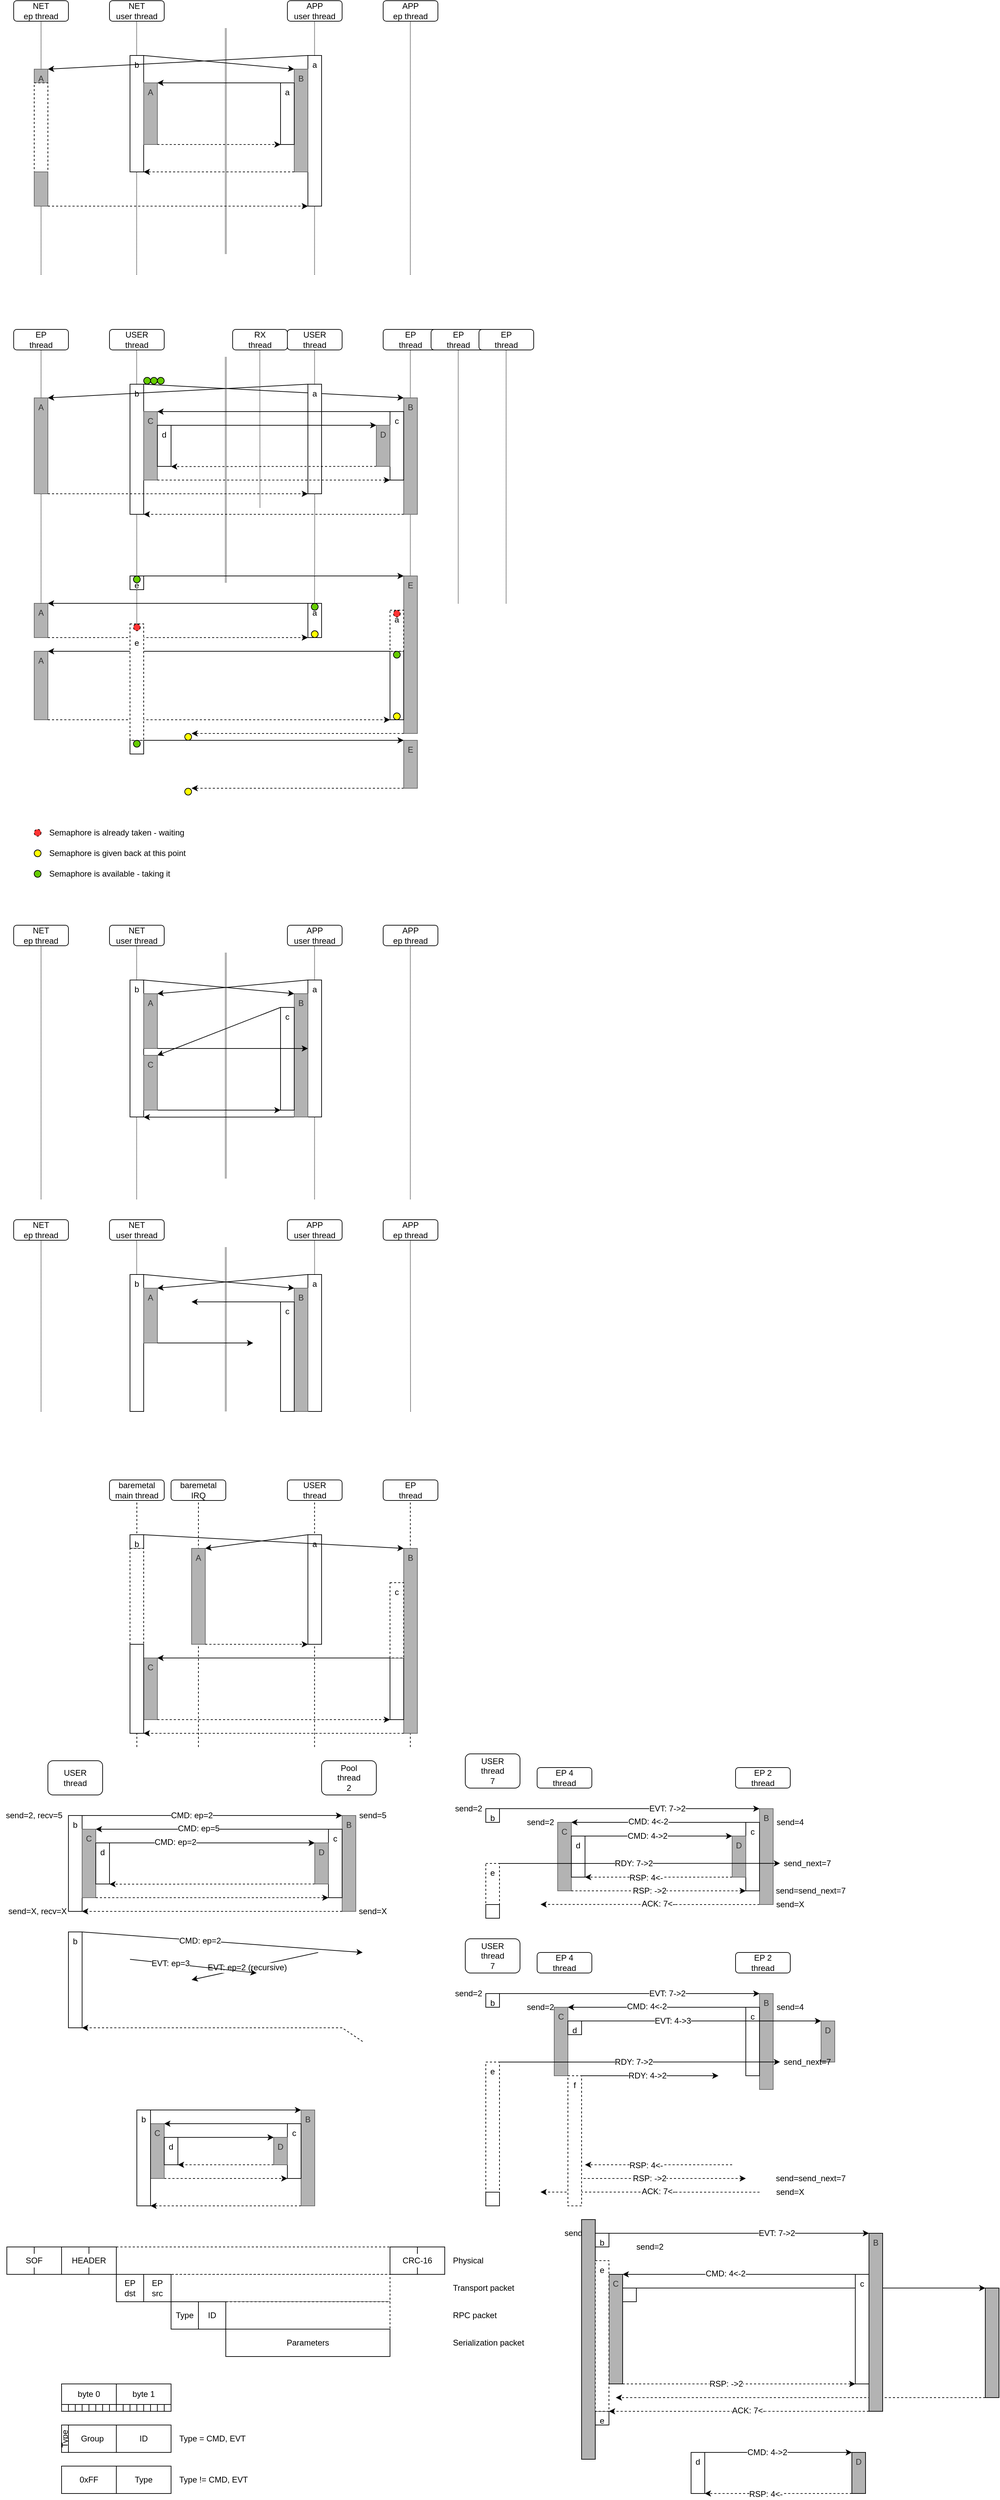 <mxfile version="12.9.9" type="github">
  <diagram id="xgrzt0RMuhMkAyC4IfRt" name="Page-1">
    <mxGraphModel dx="650" dy="388" grid="1" gridSize="10" guides="1" tooltips="1" connect="1" arrows="1" fold="1" page="1" pageScale="1" pageWidth="850" pageHeight="1100" math="0" shadow="0">
      <root>
        <mxCell id="0" />
        <mxCell id="1" parent="0" />
        <mxCell id="WUBMWal4IFo-aIh_Iq9I-3" value="" style="rounded=0;whiteSpace=wrap;html=1;strokeColor=#000000;fillColor=#FFFFFF;align=center;dashed=1;" parent="1" vertex="1">
          <mxGeometry x="280" y="3360" width="320" height="40" as="geometry" />
        </mxCell>
        <mxCell id="WUBMWal4IFo-aIh_Iq9I-4" value="" style="rounded=0;whiteSpace=wrap;html=1;strokeColor=#000000;fillColor=#FFFFFF;align=center;dashed=1;" parent="1" vertex="1">
          <mxGeometry x="360" y="3400" width="240" height="40" as="geometry" />
        </mxCell>
        <mxCell id="h5zFton7O5CiCkdlQExk-5" value="" style="rounded=0;whiteSpace=wrap;html=1;strokeColor=#000000;fillColor=#FFFFFF;align=center;dashed=1;" vertex="1" parent="1">
          <mxGeometry x="200" y="3320" width="400" height="40" as="geometry" />
        </mxCell>
        <mxCell id="PQzGvBvh1XN56MC4Xkkl-26" value="" style="endArrow=none;dashed=1;html=1;entryX=0.5;entryY=1;entryDx=0;entryDy=0;" parent="1" target="PQzGvBvh1XN56MC4Xkkl-13" edge="1">
          <mxGeometry width="50" height="50" relative="1" as="geometry">
            <mxPoint x="230" y="2590" as="sourcePoint" />
            <mxPoint x="170" y="2310" as="targetPoint" />
          </mxGeometry>
        </mxCell>
        <mxCell id="PQzGvBvh1XN56MC4Xkkl-27" value="" style="endArrow=none;dashed=1;html=1;entryX=0.5;entryY=1;entryDx=0;entryDy=0;" parent="1" edge="1">
          <mxGeometry width="50" height="50" relative="1" as="geometry">
            <mxPoint x="320" y="2590" as="sourcePoint" />
            <mxPoint x="320" y="2230" as="targetPoint" />
          </mxGeometry>
        </mxCell>
        <mxCell id="PQzGvBvh1XN56MC4Xkkl-28" value="" style="endArrow=none;dashed=1;html=1;entryX=0.5;entryY=1;entryDx=0;entryDy=0;" parent="1" edge="1">
          <mxGeometry width="50" height="50" relative="1" as="geometry">
            <mxPoint x="489.71" y="2590" as="sourcePoint" />
            <mxPoint x="489.71" y="2230" as="targetPoint" />
          </mxGeometry>
        </mxCell>
        <mxCell id="PQzGvBvh1XN56MC4Xkkl-29" value="" style="endArrow=none;dashed=1;html=1;entryX=0.5;entryY=1;entryDx=0;entryDy=0;" parent="1" edge="1">
          <mxGeometry width="50" height="50" relative="1" as="geometry">
            <mxPoint x="629.71" y="2590" as="sourcePoint" />
            <mxPoint x="629.71" y="2230" as="targetPoint" />
          </mxGeometry>
        </mxCell>
        <mxCell id="1Rv9va5PV-6Wp0BokZfB-43" value="" style="endArrow=none;html=1;strokeColor=#000000;fontColor=#000000;entryX=0.5;entryY=1;entryDx=0;entryDy=0;dashed=1;dashPattern=1 1;" parent="1" target="1Rv9va5PV-6Wp0BokZfB-42" edge="1">
          <mxGeometry width="50" height="50" relative="1" as="geometry">
            <mxPoint x="90" y="440" as="sourcePoint" />
            <mxPoint x="370" y="240" as="targetPoint" />
          </mxGeometry>
        </mxCell>
        <mxCell id="1Rv9va5PV-6Wp0BokZfB-45" value="" style="endArrow=none;html=1;strokeColor=#000000;fontColor=#000000;entryX=0.5;entryY=1;entryDx=0;entryDy=0;dashed=1;dashPattern=1 1;" parent="1" edge="1">
          <mxGeometry width="50" height="50" relative="1" as="geometry">
            <mxPoint x="229.71" y="440" as="sourcePoint" />
            <mxPoint x="229.71" y="70" as="targetPoint" />
          </mxGeometry>
        </mxCell>
        <mxCell id="1Rv9va5PV-6Wp0BokZfB-46" value="" style="endArrow=none;html=1;strokeColor=#000000;fontColor=#000000;entryX=0.5;entryY=1;entryDx=0;entryDy=0;dashed=1;dashPattern=1 1;" parent="1" edge="1">
          <mxGeometry width="50" height="50" relative="1" as="geometry">
            <mxPoint x="489.71" y="440" as="sourcePoint" />
            <mxPoint x="489.71" y="70" as="targetPoint" />
          </mxGeometry>
        </mxCell>
        <mxCell id="1Rv9va5PV-6Wp0BokZfB-47" value="" style="endArrow=none;html=1;strokeColor=#000000;fontColor=#000000;entryX=0.5;entryY=1;entryDx=0;entryDy=0;dashed=1;dashPattern=1 1;" parent="1" edge="1">
          <mxGeometry width="50" height="50" relative="1" as="geometry">
            <mxPoint x="629.71" y="440" as="sourcePoint" />
            <mxPoint x="629.71" y="70" as="targetPoint" />
          </mxGeometry>
        </mxCell>
        <mxCell id="1Rv9va5PV-6Wp0BokZfB-1" value="b" style="rounded=0;whiteSpace=wrap;html=1;verticalAlign=top;" parent="1" vertex="1">
          <mxGeometry x="220" y="120" width="20" height="170" as="geometry" />
        </mxCell>
        <mxCell id="1Rv9va5PV-6Wp0BokZfB-2" value="" style="endArrow=none;html=1;strokeColor=#B3B3B3;strokeWidth=3;" parent="1" edge="1">
          <mxGeometry width="50" height="50" relative="1" as="geometry">
            <mxPoint x="360" y="410" as="sourcePoint" />
            <mxPoint x="360" y="80" as="targetPoint" />
          </mxGeometry>
        </mxCell>
        <mxCell id="1Rv9va5PV-6Wp0BokZfB-6" style="rounded=0;orthogonalLoop=1;jettySize=auto;html=1;exitX=0;exitY=0;exitDx=0;exitDy=0;entryX=1;entryY=0;entryDx=0;entryDy=0;" parent="1" source="1Rv9va5PV-6Wp0BokZfB-3" target="1Rv9va5PV-6Wp0BokZfB-5" edge="1">
          <mxGeometry relative="1" as="geometry">
            <mxPoint x="250" y="140" as="targetPoint" />
          </mxGeometry>
        </mxCell>
        <mxCell id="1Rv9va5PV-6Wp0BokZfB-3" value="a" style="rounded=0;whiteSpace=wrap;html=1;verticalAlign=top;" parent="1" vertex="1">
          <mxGeometry x="480" y="120" width="20" height="220" as="geometry" />
        </mxCell>
        <mxCell id="1Rv9va5PV-6Wp0BokZfB-5" value="A" style="rounded=0;whiteSpace=wrap;html=1;fillColor=#B3B3B3;strokeColor=#666666;fontColor=#333333;verticalAlign=top;" parent="1" vertex="1">
          <mxGeometry x="80" y="140" width="20" height="20" as="geometry" />
        </mxCell>
        <mxCell id="1Rv9va5PV-6Wp0BokZfB-7" value="B" style="rounded=0;whiteSpace=wrap;html=1;fillColor=#B3B3B3;strokeColor=#666666;fontColor=#333333;verticalAlign=top;" parent="1" vertex="1">
          <mxGeometry x="460" y="140" width="20" height="150" as="geometry" />
        </mxCell>
        <mxCell id="1Rv9va5PV-6Wp0BokZfB-12" value="a" style="rounded=0;whiteSpace=wrap;html=1;verticalAlign=top;" parent="1" vertex="1">
          <mxGeometry x="440" y="160" width="20" height="90" as="geometry" />
        </mxCell>
        <mxCell id="1Rv9va5PV-6Wp0BokZfB-20" value="A" style="rounded=0;whiteSpace=wrap;html=1;fillColor=#B3B3B3;strokeColor=#666666;fontColor=#333333;verticalAlign=top;" parent="1" vertex="1">
          <mxGeometry x="240" y="160" width="20" height="90" as="geometry" />
        </mxCell>
        <mxCell id="1Rv9va5PV-6Wp0BokZfB-21" style="edgeStyle=none;rounded=0;orthogonalLoop=1;jettySize=auto;html=1;exitX=1;exitY=1;exitDx=0;exitDy=0;dashed=1;entryX=0;entryY=1;entryDx=0;entryDy=0;" parent="1" source="1Rv9va5PV-6Wp0BokZfB-20" target="1Rv9va5PV-6Wp0BokZfB-12" edge="1">
          <mxGeometry relative="1" as="geometry">
            <mxPoint x="470" y="270" as="targetPoint" />
            <mxPoint x="220" y="260" as="sourcePoint" />
          </mxGeometry>
        </mxCell>
        <mxCell id="1Rv9va5PV-6Wp0BokZfB-30" value="" style="rounded=0;whiteSpace=wrap;html=1;verticalAlign=top;dashed=1;" parent="1" vertex="1">
          <mxGeometry x="80" y="160" width="20" height="130" as="geometry" />
        </mxCell>
        <mxCell id="1Rv9va5PV-6Wp0BokZfB-34" value="" style="endArrow=classic;html=1;strokeColor=#000000;fontColor=#000000;exitX=0;exitY=0;exitDx=0;exitDy=0;entryX=1;entryY=0;entryDx=0;entryDy=0;" parent="1" source="1Rv9va5PV-6Wp0BokZfB-12" target="1Rv9va5PV-6Wp0BokZfB-20" edge="1">
          <mxGeometry width="50" height="50" relative="1" as="geometry">
            <mxPoint x="490" y="250" as="sourcePoint" />
            <mxPoint x="250" y="170" as="targetPoint" />
          </mxGeometry>
        </mxCell>
        <mxCell id="1Rv9va5PV-6Wp0BokZfB-35" style="edgeStyle=none;rounded=0;orthogonalLoop=1;jettySize=auto;html=1;exitX=0;exitY=1;exitDx=0;exitDy=0;dashed=1;entryX=1;entryY=1;entryDx=0;entryDy=0;" parent="1" source="1Rv9va5PV-6Wp0BokZfB-7" target="1Rv9va5PV-6Wp0BokZfB-1" edge="1">
          <mxGeometry relative="1" as="geometry">
            <mxPoint x="250" y="300" as="targetPoint" />
            <mxPoint x="230" y="270" as="sourcePoint" />
          </mxGeometry>
        </mxCell>
        <mxCell id="1Rv9va5PV-6Wp0BokZfB-37" value="" style="rounded=0;whiteSpace=wrap;html=1;fillColor=#B3B3B3;strokeColor=#666666;fontColor=#333333;verticalAlign=top;" parent="1" vertex="1">
          <mxGeometry x="80" y="290" width="20" height="50" as="geometry" />
        </mxCell>
        <mxCell id="1Rv9va5PV-6Wp0BokZfB-38" value="" style="endArrow=classic;html=1;strokeColor=#000000;fontColor=#000000;exitX=1;exitY=1;exitDx=0;exitDy=0;entryX=0;entryY=1;entryDx=0;entryDy=0;dashed=1;" parent="1" source="1Rv9va5PV-6Wp0BokZfB-37" target="1Rv9va5PV-6Wp0BokZfB-3" edge="1">
          <mxGeometry width="50" height="50" relative="1" as="geometry">
            <mxPoint x="320" y="290" as="sourcePoint" />
            <mxPoint x="470" y="390" as="targetPoint" />
          </mxGeometry>
        </mxCell>
        <mxCell id="1Rv9va5PV-6Wp0BokZfB-39" value="NET&lt;br&gt;user thread" style="rounded=1;whiteSpace=wrap;html=1;fillColor=#ffffff;fontColor=#000000;" parent="1" vertex="1">
          <mxGeometry x="190" y="40" width="80" height="30" as="geometry" />
        </mxCell>
        <mxCell id="1Rv9va5PV-6Wp0BokZfB-40" value="APP&lt;br&gt;user thread" style="rounded=1;whiteSpace=wrap;html=1;fillColor=#ffffff;fontColor=#000000;" parent="1" vertex="1">
          <mxGeometry x="450" y="40" width="80" height="30" as="geometry" />
        </mxCell>
        <mxCell id="1Rv9va5PV-6Wp0BokZfB-41" value="APP&lt;br&gt;ep thread" style="rounded=1;whiteSpace=wrap;html=1;fillColor=#ffffff;fontColor=#000000;" parent="1" vertex="1">
          <mxGeometry x="590" y="40" width="80" height="30" as="geometry" />
        </mxCell>
        <mxCell id="1Rv9va5PV-6Wp0BokZfB-42" value="NET&lt;br&gt;ep thread" style="rounded=1;whiteSpace=wrap;html=1;fillColor=#ffffff;fontColor=#000000;" parent="1" vertex="1">
          <mxGeometry x="50" y="40" width="80" height="30" as="geometry" />
        </mxCell>
        <mxCell id="1Rv9va5PV-6Wp0BokZfB-8" style="edgeStyle=none;rounded=0;orthogonalLoop=1;jettySize=auto;html=1;exitX=1;exitY=0;exitDx=0;exitDy=0;entryX=0;entryY=0;entryDx=0;entryDy=0;" parent="1" source="1Rv9va5PV-6Wp0BokZfB-1" target="1Rv9va5PV-6Wp0BokZfB-7" edge="1">
          <mxGeometry relative="1" as="geometry">
            <mxPoint x="470" y="140" as="targetPoint" />
          </mxGeometry>
        </mxCell>
        <mxCell id="1Rv9va5PV-6Wp0BokZfB-54" value="" style="endArrow=none;html=1;strokeColor=#000000;fontColor=#000000;entryX=0.5;entryY=1;entryDx=0;entryDy=0;dashed=1;dashPattern=1 1;" parent="1" target="1Rv9va5PV-6Wp0BokZfB-75" edge="1">
          <mxGeometry width="50" height="50" relative="1" as="geometry">
            <mxPoint x="90" y="920" as="sourcePoint" />
            <mxPoint x="370" y="720" as="targetPoint" />
          </mxGeometry>
        </mxCell>
        <mxCell id="1Rv9va5PV-6Wp0BokZfB-55" value="" style="endArrow=none;html=1;strokeColor=#000000;fontColor=#000000;entryX=0.5;entryY=1;entryDx=0;entryDy=0;dashed=1;dashPattern=1 1;" parent="1" edge="1">
          <mxGeometry width="50" height="50" relative="1" as="geometry">
            <mxPoint x="229.994" y="1050" as="sourcePoint" />
            <mxPoint x="229.71" y="550" as="targetPoint" />
          </mxGeometry>
        </mxCell>
        <mxCell id="1Rv9va5PV-6Wp0BokZfB-56" value="" style="endArrow=none;html=1;strokeColor=#000000;fontColor=#000000;entryX=0.5;entryY=1;entryDx=0;entryDy=0;dashed=1;dashPattern=1 1;" parent="1" edge="1">
          <mxGeometry width="50" height="50" relative="1" as="geometry">
            <mxPoint x="489.948" y="780" as="sourcePoint" />
            <mxPoint x="489.71" y="550" as="targetPoint" />
          </mxGeometry>
        </mxCell>
        <mxCell id="1Rv9va5PV-6Wp0BokZfB-57" value="" style="endArrow=none;html=1;strokeColor=#000000;fontColor=#000000;entryX=0.5;entryY=1;entryDx=0;entryDy=0;dashed=1;dashPattern=1 1;" parent="1" edge="1">
          <mxGeometry width="50" height="50" relative="1" as="geometry">
            <mxPoint x="629.71" y="920" as="sourcePoint" />
            <mxPoint x="629.71" y="550" as="targetPoint" />
          </mxGeometry>
        </mxCell>
        <mxCell id="PQzGvBvh1XN56MC4Xkkl-51" style="edgeStyle=none;rounded=0;orthogonalLoop=1;jettySize=auto;html=1;exitX=1;exitY=0;exitDx=0;exitDy=0;entryX=0;entryY=0;entryDx=0;entryDy=0;" parent="1" source="1Rv9va5PV-6Wp0BokZfB-58" target="1Rv9va5PV-6Wp0BokZfB-63" edge="1">
          <mxGeometry relative="1" as="geometry" />
        </mxCell>
        <mxCell id="1Rv9va5PV-6Wp0BokZfB-58" value="b" style="rounded=0;whiteSpace=wrap;html=1;verticalAlign=top;" parent="1" vertex="1">
          <mxGeometry x="220" y="600" width="20" height="190" as="geometry" />
        </mxCell>
        <mxCell id="1Rv9va5PV-6Wp0BokZfB-59" value="" style="endArrow=none;html=1;strokeColor=#B3B3B3;strokeWidth=3;" parent="1" edge="1">
          <mxGeometry width="50" height="50" relative="1" as="geometry">
            <mxPoint x="360" y="890" as="sourcePoint" />
            <mxPoint x="360" y="560" as="targetPoint" />
          </mxGeometry>
        </mxCell>
        <mxCell id="1Rv9va5PV-6Wp0BokZfB-60" style="rounded=0;orthogonalLoop=1;jettySize=auto;html=1;exitX=0;exitY=0;exitDx=0;exitDy=0;entryX=1;entryY=0;entryDx=0;entryDy=0;" parent="1" source="1Rv9va5PV-6Wp0BokZfB-61" target="1Rv9va5PV-6Wp0BokZfB-62" edge="1">
          <mxGeometry relative="1" as="geometry">
            <mxPoint x="250" y="620" as="targetPoint" />
          </mxGeometry>
        </mxCell>
        <mxCell id="1Rv9va5PV-6Wp0BokZfB-61" value="a" style="rounded=0;whiteSpace=wrap;html=1;verticalAlign=top;" parent="1" vertex="1">
          <mxGeometry x="480" y="600" width="20" height="160" as="geometry" />
        </mxCell>
        <mxCell id="1Rv9va5PV-6Wp0BokZfB-62" value="A" style="rounded=0;whiteSpace=wrap;html=1;fillColor=#B3B3B3;strokeColor=#666666;fontColor=#333333;verticalAlign=top;" parent="1" vertex="1">
          <mxGeometry x="80" y="620" width="20" height="140" as="geometry" />
        </mxCell>
        <mxCell id="1Rv9va5PV-6Wp0BokZfB-63" value="B" style="rounded=0;whiteSpace=wrap;html=1;fillColor=#B3B3B3;strokeColor=#666666;fontColor=#333333;verticalAlign=top;" parent="1" vertex="1">
          <mxGeometry x="620" y="620" width="20" height="170" as="geometry" />
        </mxCell>
        <mxCell id="1Rv9va5PV-6Wp0BokZfB-64" value="c" style="rounded=0;whiteSpace=wrap;html=1;verticalAlign=top;" parent="1" vertex="1">
          <mxGeometry x="600" y="640" width="20" height="100" as="geometry" />
        </mxCell>
        <mxCell id="1Rv9va5PV-6Wp0BokZfB-65" value="C" style="rounded=0;whiteSpace=wrap;html=1;fillColor=#B3B3B3;strokeColor=#666666;fontColor=#333333;verticalAlign=top;" parent="1" vertex="1">
          <mxGeometry x="240" y="640" width="20" height="100" as="geometry" />
        </mxCell>
        <mxCell id="1Rv9va5PV-6Wp0BokZfB-66" style="edgeStyle=none;rounded=0;orthogonalLoop=1;jettySize=auto;html=1;exitX=1;exitY=1;exitDx=0;exitDy=0;dashed=1;entryX=0;entryY=1;entryDx=0;entryDy=0;" parent="1" source="1Rv9va5PV-6Wp0BokZfB-65" target="1Rv9va5PV-6Wp0BokZfB-64" edge="1">
          <mxGeometry relative="1" as="geometry">
            <mxPoint x="620" y="750" as="targetPoint" />
            <mxPoint x="220" y="740" as="sourcePoint" />
          </mxGeometry>
        </mxCell>
        <mxCell id="1Rv9va5PV-6Wp0BokZfB-68" value="" style="endArrow=classic;html=1;strokeColor=#000000;fontColor=#000000;exitX=0;exitY=0;exitDx=0;exitDy=0;entryX=1;entryY=0;entryDx=0;entryDy=0;" parent="1" source="1Rv9va5PV-6Wp0BokZfB-64" target="1Rv9va5PV-6Wp0BokZfB-65" edge="1">
          <mxGeometry width="50" height="50" relative="1" as="geometry">
            <mxPoint x="490" y="730" as="sourcePoint" />
            <mxPoint x="260" y="650" as="targetPoint" />
          </mxGeometry>
        </mxCell>
        <mxCell id="1Rv9va5PV-6Wp0BokZfB-69" style="edgeStyle=none;rounded=0;orthogonalLoop=1;jettySize=auto;html=1;dashed=1;entryX=1;entryY=1;entryDx=0;entryDy=0;exitX=0;exitY=1;exitDx=0;exitDy=0;" parent="1" source="1Rv9va5PV-6Wp0BokZfB-63" target="1Rv9va5PV-6Wp0BokZfB-58" edge="1">
          <mxGeometry relative="1" as="geometry">
            <mxPoint x="250" y="800" as="targetPoint" />
            <mxPoint x="620" y="790" as="sourcePoint" />
          </mxGeometry>
        </mxCell>
        <mxCell id="1Rv9va5PV-6Wp0BokZfB-71" value="" style="endArrow=classic;html=1;strokeColor=#000000;fontColor=#000000;exitX=1;exitY=1;exitDx=0;exitDy=0;entryX=0;entryY=1;entryDx=0;entryDy=0;dashed=1;" parent="1" target="1Rv9va5PV-6Wp0BokZfB-61" edge="1">
          <mxGeometry width="50" height="50" relative="1" as="geometry">
            <mxPoint x="100" y="760" as="sourcePoint" />
            <mxPoint x="470" y="770" as="targetPoint" />
          </mxGeometry>
        </mxCell>
        <mxCell id="1Rv9va5PV-6Wp0BokZfB-72" value="USER&lt;br&gt;thread" style="rounded=1;whiteSpace=wrap;html=1;fillColor=#ffffff;fontColor=#000000;" parent="1" vertex="1">
          <mxGeometry x="190" y="520" width="80" height="30" as="geometry" />
        </mxCell>
        <mxCell id="1Rv9va5PV-6Wp0BokZfB-73" value="USER&lt;br&gt;thread" style="rounded=1;whiteSpace=wrap;html=1;fillColor=#ffffff;fontColor=#000000;" parent="1" vertex="1">
          <mxGeometry x="450" y="520" width="80" height="30" as="geometry" />
        </mxCell>
        <mxCell id="1Rv9va5PV-6Wp0BokZfB-74" value="EP&lt;br&gt;thread" style="rounded=1;whiteSpace=wrap;html=1;fillColor=#ffffff;fontColor=#000000;" parent="1" vertex="1">
          <mxGeometry x="590" y="520" width="80" height="30" as="geometry" />
        </mxCell>
        <mxCell id="1Rv9va5PV-6Wp0BokZfB-75" value="EP&lt;br&gt;thread" style="rounded=1;whiteSpace=wrap;html=1;fillColor=#ffffff;fontColor=#000000;" parent="1" vertex="1">
          <mxGeometry x="50" y="520" width="80" height="30" as="geometry" />
        </mxCell>
        <mxCell id="1Rv9va5PV-6Wp0BokZfB-81" value="" style="endArrow=none;html=1;strokeColor=#000000;fontColor=#000000;entryX=0.5;entryY=1;entryDx=0;entryDy=0;dashed=1;dashPattern=1 1;" parent="1" target="1Rv9va5PV-6Wp0BokZfB-61" edge="1">
          <mxGeometry width="50" height="50" relative="1" as="geometry">
            <mxPoint x="489.71" y="920" as="sourcePoint" />
            <mxPoint x="490" y="880" as="targetPoint" />
          </mxGeometry>
        </mxCell>
        <mxCell id="G7WEoSztosAkv3LRzKmX-35" value="e" style="rounded=0;whiteSpace=wrap;html=1;verticalAlign=top;" parent="1" vertex="1">
          <mxGeometry x="220" y="880" width="20" height="20" as="geometry" />
        </mxCell>
        <mxCell id="G7WEoSztosAkv3LRzKmX-36" style="rounded=0;orthogonalLoop=1;jettySize=auto;html=1;exitX=0;exitY=0;exitDx=0;exitDy=0;entryX=1;entryY=0;entryDx=0;entryDy=0;" parent="1" source="G7WEoSztosAkv3LRzKmX-37" target="G7WEoSztosAkv3LRzKmX-38" edge="1">
          <mxGeometry relative="1" as="geometry">
            <mxPoint x="250" y="880" as="targetPoint" />
          </mxGeometry>
        </mxCell>
        <mxCell id="G7WEoSztosAkv3LRzKmX-37" value="a" style="rounded=0;whiteSpace=wrap;html=1;verticalAlign=top;" parent="1" vertex="1">
          <mxGeometry x="480" y="920" width="20" height="50" as="geometry" />
        </mxCell>
        <mxCell id="G7WEoSztosAkv3LRzKmX-38" value="A" style="rounded=0;whiteSpace=wrap;html=1;fillColor=#B3B3B3;strokeColor=#666666;fontColor=#333333;verticalAlign=top;" parent="1" vertex="1">
          <mxGeometry x="80" y="920" width="20" height="50" as="geometry" />
        </mxCell>
        <mxCell id="G7WEoSztosAkv3LRzKmX-39" value="E" style="rounded=0;whiteSpace=wrap;html=1;fillColor=#B3B3B3;strokeColor=#666666;fontColor=#333333;verticalAlign=top;" parent="1" vertex="1">
          <mxGeometry x="620" y="880" width="20" height="230" as="geometry" />
        </mxCell>
        <mxCell id="G7WEoSztosAkv3LRzKmX-40" value="" style="rounded=0;whiteSpace=wrap;html=1;verticalAlign=top;" parent="1" vertex="1">
          <mxGeometry x="600" y="990" width="20" height="100" as="geometry" />
        </mxCell>
        <mxCell id="G7WEoSztosAkv3LRzKmX-41" value="A" style="rounded=0;whiteSpace=wrap;html=1;fillColor=#B3B3B3;strokeColor=#666666;fontColor=#333333;verticalAlign=top;" parent="1" vertex="1">
          <mxGeometry x="80" y="990" width="20" height="100" as="geometry" />
        </mxCell>
        <mxCell id="G7WEoSztosAkv3LRzKmX-42" style="edgeStyle=none;rounded=0;orthogonalLoop=1;jettySize=auto;html=1;exitX=1;exitY=1;exitDx=0;exitDy=0;dashed=1;entryX=0;entryY=1;entryDx=0;entryDy=0;" parent="1" source="G7WEoSztosAkv3LRzKmX-41" target="G7WEoSztosAkv3LRzKmX-40" edge="1">
          <mxGeometry relative="1" as="geometry">
            <mxPoint x="620" y="1010" as="targetPoint" />
            <mxPoint x="220" y="1000" as="sourcePoint" />
          </mxGeometry>
        </mxCell>
        <mxCell id="G7WEoSztosAkv3LRzKmX-43" value="" style="endArrow=classic;html=1;strokeColor=#000000;fontColor=#000000;exitX=0;exitY=0;exitDx=0;exitDy=0;entryX=1;entryY=0;entryDx=0;entryDy=0;" parent="1" source="G7WEoSztosAkv3LRzKmX-40" target="G7WEoSztosAkv3LRzKmX-41" edge="1">
          <mxGeometry width="50" height="50" relative="1" as="geometry">
            <mxPoint x="490" y="990" as="sourcePoint" />
            <mxPoint x="260" y="910" as="targetPoint" />
          </mxGeometry>
        </mxCell>
        <mxCell id="G7WEoSztosAkv3LRzKmX-44" style="edgeStyle=none;rounded=0;orthogonalLoop=1;jettySize=auto;html=1;dashed=1;exitX=0;exitY=1;exitDx=0;exitDy=0;" parent="1" source="G7WEoSztosAkv3LRzKmX-39" edge="1">
          <mxGeometry relative="1" as="geometry">
            <mxPoint x="310" y="1110" as="targetPoint" />
            <mxPoint x="620" y="1050" as="sourcePoint" />
          </mxGeometry>
        </mxCell>
        <mxCell id="G7WEoSztosAkv3LRzKmX-45" value="" style="endArrow=classic;html=1;strokeColor=#000000;fontColor=#000000;exitX=1;exitY=1;exitDx=0;exitDy=0;entryX=0;entryY=1;entryDx=0;entryDy=0;dashed=1;" parent="1" source="G7WEoSztosAkv3LRzKmX-38" target="G7WEoSztosAkv3LRzKmX-37" edge="1">
          <mxGeometry width="50" height="50" relative="1" as="geometry">
            <mxPoint x="100" y="1020" as="sourcePoint" />
            <mxPoint x="470" y="1030" as="targetPoint" />
          </mxGeometry>
        </mxCell>
        <mxCell id="G7WEoSztosAkv3LRzKmX-46" style="edgeStyle=none;rounded=0;orthogonalLoop=1;jettySize=auto;html=1;exitX=1;exitY=0;exitDx=0;exitDy=0;entryX=0;entryY=0;entryDx=0;entryDy=0;" parent="1" source="G7WEoSztosAkv3LRzKmX-35" target="G7WEoSztosAkv3LRzKmX-39" edge="1">
          <mxGeometry relative="1" as="geometry">
            <mxPoint x="470" y="880" as="targetPoint" />
          </mxGeometry>
        </mxCell>
        <mxCell id="G7WEoSztosAkv3LRzKmX-47" value="a" style="rounded=0;whiteSpace=wrap;html=1;verticalAlign=top;dashed=1;" parent="1" vertex="1">
          <mxGeometry x="600" y="930" width="20" height="60" as="geometry" />
        </mxCell>
        <mxCell id="G7WEoSztosAkv3LRzKmX-48" value="" style="ellipse;whiteSpace=wrap;html=1;fillColor=#66CC00;" parent="1" vertex="1">
          <mxGeometry x="485" y="920" width="10" height="10" as="geometry" />
        </mxCell>
        <mxCell id="G7WEoSztosAkv3LRzKmX-49" value="" style="ellipse;whiteSpace=wrap;html=1;dashed=1;fillColor=#FF3333;" parent="1" vertex="1">
          <mxGeometry x="605" y="930" width="10" height="10" as="geometry" />
        </mxCell>
        <mxCell id="G7WEoSztosAkv3LRzKmX-51" value="" style="ellipse;whiteSpace=wrap;html=1;fillColor=#66CC00;" parent="1" vertex="1">
          <mxGeometry x="225" y="880" width="10" height="10" as="geometry" />
        </mxCell>
        <mxCell id="G7WEoSztosAkv3LRzKmX-52" value="" style="ellipse;whiteSpace=wrap;html=1;fillColor=#FFFF00;" parent="1" vertex="1">
          <mxGeometry x="485" y="960" width="10" height="10" as="geometry" />
        </mxCell>
        <mxCell id="G7WEoSztosAkv3LRzKmX-53" value="" style="ellipse;whiteSpace=wrap;html=1;fillColor=#FFFF00;" parent="1" vertex="1">
          <mxGeometry x="300" y="1110" width="10" height="10" as="geometry" />
        </mxCell>
        <mxCell id="G7WEoSztosAkv3LRzKmX-54" value="" style="ellipse;whiteSpace=wrap;html=1;fillColor=#FFFF00;" parent="1" vertex="1">
          <mxGeometry x="605" y="1080" width="10" height="10" as="geometry" />
        </mxCell>
        <mxCell id="G7WEoSztosAkv3LRzKmX-57" value="" style="ellipse;whiteSpace=wrap;html=1;fillColor=#66CC00;" parent="1" vertex="1">
          <mxGeometry x="605" y="990" width="10" height="10" as="geometry" />
        </mxCell>
        <mxCell id="G7WEoSztosAkv3LRzKmX-65" style="edgeStyle=none;rounded=0;orthogonalLoop=1;jettySize=auto;html=1;exitX=1;exitY=0;exitDx=0;exitDy=0;entryX=0;entryY=0;entryDx=0;entryDy=0;" parent="1" source="G7WEoSztosAkv3LRzKmX-59" target="G7WEoSztosAkv3LRzKmX-64" edge="1">
          <mxGeometry relative="1" as="geometry" />
        </mxCell>
        <mxCell id="G7WEoSztosAkv3LRzKmX-59" value="" style="rounded=0;whiteSpace=wrap;html=1;verticalAlign=top;" parent="1" vertex="1">
          <mxGeometry x="220" y="1120" width="20" height="20" as="geometry" />
        </mxCell>
        <mxCell id="G7WEoSztosAkv3LRzKmX-60" value="&lt;br&gt;e" style="rounded=0;whiteSpace=wrap;html=1;verticalAlign=top;dashed=1;" parent="1" vertex="1">
          <mxGeometry x="220" y="950" width="20" height="170" as="geometry" />
        </mxCell>
        <mxCell id="G7WEoSztosAkv3LRzKmX-61" value="" style="ellipse;whiteSpace=wrap;html=1;dashed=1;fillColor=#FF3333;" parent="1" vertex="1">
          <mxGeometry x="225" y="950" width="10" height="10" as="geometry" />
        </mxCell>
        <mxCell id="G7WEoSztosAkv3LRzKmX-63" value="" style="ellipse;whiteSpace=wrap;html=1;fillColor=#66CC00;" parent="1" vertex="1">
          <mxGeometry x="225" y="1120" width="10" height="10" as="geometry" />
        </mxCell>
        <mxCell id="G7WEoSztosAkv3LRzKmX-66" style="edgeStyle=none;rounded=0;orthogonalLoop=1;jettySize=auto;html=1;exitX=0;exitY=1;exitDx=0;exitDy=0;dashed=1;" parent="1" source="G7WEoSztosAkv3LRzKmX-64" edge="1">
          <mxGeometry relative="1" as="geometry">
            <mxPoint x="310" y="1190" as="targetPoint" />
          </mxGeometry>
        </mxCell>
        <mxCell id="G7WEoSztosAkv3LRzKmX-64" value="E" style="rounded=0;whiteSpace=wrap;html=1;fillColor=#B3B3B3;strokeColor=#666666;fontColor=#333333;verticalAlign=top;" parent="1" vertex="1">
          <mxGeometry x="620" y="1120" width="20" height="70" as="geometry" />
        </mxCell>
        <mxCell id="G7WEoSztosAkv3LRzKmX-67" value="" style="ellipse;whiteSpace=wrap;html=1;fillColor=#FFFF00;" parent="1" vertex="1">
          <mxGeometry x="300" y="1190" width="10" height="10" as="geometry" />
        </mxCell>
        <mxCell id="G7WEoSztosAkv3LRzKmX-68" value="" style="ellipse;whiteSpace=wrap;html=1;fillColor=#66CC00;" parent="1" vertex="1">
          <mxGeometry x="80" y="1310" width="10" height="10" as="geometry" />
        </mxCell>
        <mxCell id="G7WEoSztosAkv3LRzKmX-69" value="" style="ellipse;whiteSpace=wrap;html=1;fillColor=#FFFF00;" parent="1" vertex="1">
          <mxGeometry x="80" y="1280" width="10" height="10" as="geometry" />
        </mxCell>
        <mxCell id="G7WEoSztosAkv3LRzKmX-70" value="" style="ellipse;whiteSpace=wrap;html=1;dashed=1;fillColor=#FF3333;" parent="1" vertex="1">
          <mxGeometry x="80" y="1250" width="10" height="10" as="geometry" />
        </mxCell>
        <mxCell id="G7WEoSztosAkv3LRzKmX-72" value="Semaphore is already taken - waiting" style="text;html=1;strokeColor=none;fillColor=none;align=left;verticalAlign=middle;whiteSpace=wrap;rounded=0;" parent="1" vertex="1">
          <mxGeometry x="100" y="1240" width="220" height="30" as="geometry" />
        </mxCell>
        <mxCell id="G7WEoSztosAkv3LRzKmX-73" value="Semaphore is given back at this point" style="text;html=1;strokeColor=none;fillColor=none;align=left;verticalAlign=middle;whiteSpace=wrap;rounded=0;" parent="1" vertex="1">
          <mxGeometry x="100" y="1270" width="220" height="30" as="geometry" />
        </mxCell>
        <mxCell id="G7WEoSztosAkv3LRzKmX-74" value="Semaphore is available - taking it" style="text;html=1;strokeColor=none;fillColor=none;align=left;verticalAlign=middle;whiteSpace=wrap;rounded=0;" parent="1" vertex="1">
          <mxGeometry x="100" y="1300" width="220" height="30" as="geometry" />
        </mxCell>
        <mxCell id="G7WEoSztosAkv3LRzKmX-94" value="" style="endArrow=none;html=1;strokeColor=#000000;fontColor=#000000;entryX=0.5;entryY=1;entryDx=0;entryDy=0;dashed=1;dashPattern=1 1;" parent="1" target="G7WEoSztosAkv3LRzKmX-115" edge="1">
          <mxGeometry width="50" height="50" relative="1" as="geometry">
            <mxPoint x="90" y="1790" as="sourcePoint" />
            <mxPoint x="370" y="1590" as="targetPoint" />
          </mxGeometry>
        </mxCell>
        <mxCell id="G7WEoSztosAkv3LRzKmX-95" value="" style="endArrow=none;html=1;strokeColor=#000000;fontColor=#000000;entryX=0.5;entryY=1;entryDx=0;entryDy=0;dashed=1;dashPattern=1 1;" parent="1" edge="1">
          <mxGeometry width="50" height="50" relative="1" as="geometry">
            <mxPoint x="229.71" y="1790" as="sourcePoint" />
            <mxPoint x="229.71" y="1420" as="targetPoint" />
          </mxGeometry>
        </mxCell>
        <mxCell id="G7WEoSztosAkv3LRzKmX-96" value="" style="endArrow=none;html=1;strokeColor=#000000;fontColor=#000000;entryX=0.5;entryY=1;entryDx=0;entryDy=0;dashed=1;dashPattern=1 1;" parent="1" edge="1">
          <mxGeometry width="50" height="50" relative="1" as="geometry">
            <mxPoint x="489.71" y="1790" as="sourcePoint" />
            <mxPoint x="489.71" y="1420" as="targetPoint" />
          </mxGeometry>
        </mxCell>
        <mxCell id="G7WEoSztosAkv3LRzKmX-97" value="" style="endArrow=none;html=1;strokeColor=#000000;fontColor=#000000;entryX=0.5;entryY=1;entryDx=0;entryDy=0;dashed=1;dashPattern=1 1;" parent="1" edge="1">
          <mxGeometry width="50" height="50" relative="1" as="geometry">
            <mxPoint x="629.71" y="1790" as="sourcePoint" />
            <mxPoint x="629.71" y="1420" as="targetPoint" />
          </mxGeometry>
        </mxCell>
        <mxCell id="G7WEoSztosAkv3LRzKmX-98" value="b" style="rounded=0;whiteSpace=wrap;html=1;verticalAlign=top;" parent="1" vertex="1">
          <mxGeometry x="220" y="1470" width="20" height="200" as="geometry" />
        </mxCell>
        <mxCell id="G7WEoSztosAkv3LRzKmX-99" value="" style="endArrow=none;html=1;strokeColor=#B3B3B3;strokeWidth=3;" parent="1" edge="1">
          <mxGeometry width="50" height="50" relative="1" as="geometry">
            <mxPoint x="360" y="1760" as="sourcePoint" />
            <mxPoint x="360" y="1430" as="targetPoint" />
          </mxGeometry>
        </mxCell>
        <mxCell id="G7WEoSztosAkv3LRzKmX-100" style="rounded=0;orthogonalLoop=1;jettySize=auto;html=1;exitX=0;exitY=0;exitDx=0;exitDy=0;entryX=1;entryY=0;entryDx=0;entryDy=0;" parent="1" source="G7WEoSztosAkv3LRzKmX-101" target="G7WEoSztosAkv3LRzKmX-102" edge="1">
          <mxGeometry relative="1" as="geometry">
            <mxPoint x="250" y="1490" as="targetPoint" />
          </mxGeometry>
        </mxCell>
        <mxCell id="G7WEoSztosAkv3LRzKmX-101" value="a" style="rounded=0;whiteSpace=wrap;html=1;verticalAlign=top;" parent="1" vertex="1">
          <mxGeometry x="480" y="1470" width="20" height="200" as="geometry" />
        </mxCell>
        <mxCell id="G7WEoSztosAkv3LRzKmX-102" value="A" style="rounded=0;whiteSpace=wrap;html=1;fillColor=#B3B3B3;strokeColor=#666666;fontColor=#333333;verticalAlign=top;" parent="1" vertex="1">
          <mxGeometry x="240" y="1490" width="20" height="80" as="geometry" />
        </mxCell>
        <mxCell id="G7WEoSztosAkv3LRzKmX-121" style="edgeStyle=none;rounded=0;orthogonalLoop=1;jettySize=auto;html=1;exitX=0;exitY=1;exitDx=0;exitDy=0;" parent="1" source="G7WEoSztosAkv3LRzKmX-103" edge="1">
          <mxGeometry relative="1" as="geometry">
            <mxPoint x="240" y="1670.286" as="targetPoint" />
          </mxGeometry>
        </mxCell>
        <mxCell id="G7WEoSztosAkv3LRzKmX-103" value="B" style="rounded=0;whiteSpace=wrap;html=1;fillColor=#B3B3B3;strokeColor=#666666;fontColor=#333333;verticalAlign=top;" parent="1" vertex="1">
          <mxGeometry x="460" y="1490" width="20" height="180" as="geometry" />
        </mxCell>
        <mxCell id="G7WEoSztosAkv3LRzKmX-117" style="edgeStyle=none;rounded=0;orthogonalLoop=1;jettySize=auto;html=1;exitX=0;exitY=0;exitDx=0;exitDy=0;" parent="1" source="G7WEoSztosAkv3LRzKmX-104" edge="1">
          <mxGeometry relative="1" as="geometry">
            <mxPoint x="260" y="1580" as="targetPoint" />
          </mxGeometry>
        </mxCell>
        <mxCell id="G7WEoSztosAkv3LRzKmX-104" value="c" style="rounded=0;whiteSpace=wrap;html=1;verticalAlign=top;" parent="1" vertex="1">
          <mxGeometry x="440" y="1510" width="20" height="150" as="geometry" />
        </mxCell>
        <mxCell id="G7WEoSztosAkv3LRzKmX-112" value="NET&lt;br&gt;user thread" style="rounded=1;whiteSpace=wrap;html=1;fillColor=#ffffff;fontColor=#000000;" parent="1" vertex="1">
          <mxGeometry x="190" y="1390" width="80" height="30" as="geometry" />
        </mxCell>
        <mxCell id="G7WEoSztosAkv3LRzKmX-113" value="APP&lt;br&gt;user thread" style="rounded=1;whiteSpace=wrap;html=1;fillColor=#ffffff;fontColor=#000000;" parent="1" vertex="1">
          <mxGeometry x="450" y="1390" width="80" height="30" as="geometry" />
        </mxCell>
        <mxCell id="G7WEoSztosAkv3LRzKmX-114" value="APP&lt;br&gt;ep thread" style="rounded=1;whiteSpace=wrap;html=1;fillColor=#ffffff;fontColor=#000000;" parent="1" vertex="1">
          <mxGeometry x="590" y="1390" width="80" height="30" as="geometry" />
        </mxCell>
        <mxCell id="G7WEoSztosAkv3LRzKmX-115" value="NET&lt;br&gt;ep thread" style="rounded=1;whiteSpace=wrap;html=1;fillColor=#ffffff;fontColor=#000000;" parent="1" vertex="1">
          <mxGeometry x="50" y="1390" width="80" height="30" as="geometry" />
        </mxCell>
        <mxCell id="G7WEoSztosAkv3LRzKmX-116" style="edgeStyle=none;rounded=0;orthogonalLoop=1;jettySize=auto;html=1;exitX=1;exitY=0;exitDx=0;exitDy=0;entryX=0;entryY=0;entryDx=0;entryDy=0;" parent="1" source="G7WEoSztosAkv3LRzKmX-98" target="G7WEoSztosAkv3LRzKmX-103" edge="1">
          <mxGeometry relative="1" as="geometry">
            <mxPoint x="470" y="1490" as="targetPoint" />
          </mxGeometry>
        </mxCell>
        <mxCell id="G7WEoSztosAkv3LRzKmX-118" style="edgeStyle=none;rounded=0;orthogonalLoop=1;jettySize=auto;html=1;exitX=1;exitY=1;exitDx=0;exitDy=0;" parent="1" source="G7WEoSztosAkv3LRzKmX-102" edge="1">
          <mxGeometry relative="1" as="geometry">
            <mxPoint x="480" y="1570" as="targetPoint" />
          </mxGeometry>
        </mxCell>
        <mxCell id="G7WEoSztosAkv3LRzKmX-120" style="edgeStyle=none;rounded=0;orthogonalLoop=1;jettySize=auto;html=1;exitX=1;exitY=1;exitDx=0;exitDy=0;" parent="1" source="G7WEoSztosAkv3LRzKmX-119" edge="1">
          <mxGeometry relative="1" as="geometry">
            <mxPoint x="440" y="1660" as="targetPoint" />
          </mxGeometry>
        </mxCell>
        <mxCell id="G7WEoSztosAkv3LRzKmX-119" value="C" style="rounded=0;whiteSpace=wrap;html=1;fillColor=#B3B3B3;strokeColor=#666666;fontColor=#333333;verticalAlign=top;" parent="1" vertex="1">
          <mxGeometry x="240" y="1580" width="20" height="80" as="geometry" />
        </mxCell>
        <mxCell id="G7WEoSztosAkv3LRzKmX-122" value="" style="endArrow=none;html=1;strokeColor=#000000;fontColor=#000000;entryX=0.5;entryY=1;entryDx=0;entryDy=0;dashed=1;dashPattern=1 1;" parent="1" target="G7WEoSztosAkv3LRzKmX-138" edge="1">
          <mxGeometry width="50" height="50" relative="1" as="geometry">
            <mxPoint x="90" y="2100" as="sourcePoint" />
            <mxPoint x="370" y="2020" as="targetPoint" />
          </mxGeometry>
        </mxCell>
        <mxCell id="G7WEoSztosAkv3LRzKmX-123" value="" style="endArrow=none;html=1;strokeColor=#000000;fontColor=#000000;entryX=0.5;entryY=1;entryDx=0;entryDy=0;dashed=1;dashPattern=1 1;exitX=0.5;exitY=1;exitDx=0;exitDy=0;" parent="1" source="G7WEoSztosAkv3LRzKmX-126" edge="1">
          <mxGeometry width="50" height="50" relative="1" as="geometry">
            <mxPoint x="230" y="2120" as="sourcePoint" />
            <mxPoint x="229.71" y="1850" as="targetPoint" />
          </mxGeometry>
        </mxCell>
        <mxCell id="G7WEoSztosAkv3LRzKmX-124" value="" style="endArrow=none;html=1;strokeColor=#000000;fontColor=#000000;entryX=0.5;entryY=1;entryDx=0;entryDy=0;dashed=1;dashPattern=1 1;exitX=0.5;exitY=1;exitDx=0;exitDy=0;" parent="1" source="G7WEoSztosAkv3LRzKmX-129" edge="1">
          <mxGeometry width="50" height="50" relative="1" as="geometry">
            <mxPoint x="489.71" y="2220" as="sourcePoint" />
            <mxPoint x="489.71" y="1850" as="targetPoint" />
          </mxGeometry>
        </mxCell>
        <mxCell id="G7WEoSztosAkv3LRzKmX-125" value="" style="endArrow=none;html=1;strokeColor=#000000;fontColor=#000000;entryX=0.5;entryY=1;entryDx=0;entryDy=0;dashed=1;dashPattern=1 1;" parent="1" edge="1">
          <mxGeometry width="50" height="50" relative="1" as="geometry">
            <mxPoint x="630" y="2100" as="sourcePoint" />
            <mxPoint x="629.71" y="1850" as="targetPoint" />
          </mxGeometry>
        </mxCell>
        <mxCell id="G7WEoSztosAkv3LRzKmX-126" value="b" style="rounded=0;whiteSpace=wrap;html=1;verticalAlign=top;" parent="1" vertex="1">
          <mxGeometry x="220" y="1900" width="20" height="200" as="geometry" />
        </mxCell>
        <mxCell id="G7WEoSztosAkv3LRzKmX-127" value="" style="endArrow=none;html=1;strokeColor=#B3B3B3;strokeWidth=3;" parent="1" edge="1">
          <mxGeometry width="50" height="50" relative="1" as="geometry">
            <mxPoint x="360" y="2100" as="sourcePoint" />
            <mxPoint x="360" y="1860" as="targetPoint" />
          </mxGeometry>
        </mxCell>
        <mxCell id="G7WEoSztosAkv3LRzKmX-128" style="rounded=0;orthogonalLoop=1;jettySize=auto;html=1;exitX=0;exitY=0;exitDx=0;exitDy=0;entryX=1;entryY=0;entryDx=0;entryDy=0;" parent="1" source="G7WEoSztosAkv3LRzKmX-129" target="G7WEoSztosAkv3LRzKmX-130" edge="1">
          <mxGeometry relative="1" as="geometry">
            <mxPoint x="250" y="1920" as="targetPoint" />
          </mxGeometry>
        </mxCell>
        <mxCell id="G7WEoSztosAkv3LRzKmX-129" value="a" style="rounded=0;whiteSpace=wrap;html=1;verticalAlign=top;" parent="1" vertex="1">
          <mxGeometry x="480" y="1900" width="20" height="200" as="geometry" />
        </mxCell>
        <mxCell id="G7WEoSztosAkv3LRzKmX-130" value="A" style="rounded=0;whiteSpace=wrap;html=1;fillColor=#B3B3B3;strokeColor=#666666;fontColor=#333333;verticalAlign=top;" parent="1" vertex="1">
          <mxGeometry x="240" y="1920" width="20" height="80" as="geometry" />
        </mxCell>
        <mxCell id="G7WEoSztosAkv3LRzKmX-132" value="B" style="rounded=0;whiteSpace=wrap;html=1;fillColor=#B3B3B3;strokeColor=#666666;fontColor=#333333;verticalAlign=top;" parent="1" vertex="1">
          <mxGeometry x="460" y="1920" width="20" height="180" as="geometry" />
        </mxCell>
        <mxCell id="G7WEoSztosAkv3LRzKmX-133" style="edgeStyle=none;rounded=0;orthogonalLoop=1;jettySize=auto;html=1;exitX=0;exitY=0;exitDx=0;exitDy=0;" parent="1" source="G7WEoSztosAkv3LRzKmX-134" edge="1">
          <mxGeometry relative="1" as="geometry">
            <mxPoint x="310" y="1940" as="targetPoint" />
          </mxGeometry>
        </mxCell>
        <mxCell id="G7WEoSztosAkv3LRzKmX-134" value="c" style="rounded=0;whiteSpace=wrap;html=1;verticalAlign=top;" parent="1" vertex="1">
          <mxGeometry x="440" y="1940" width="20" height="160" as="geometry" />
        </mxCell>
        <mxCell id="G7WEoSztosAkv3LRzKmX-135" value="NET&lt;br&gt;user thread" style="rounded=1;whiteSpace=wrap;html=1;fillColor=#ffffff;fontColor=#000000;" parent="1" vertex="1">
          <mxGeometry x="190" y="1820" width="80" height="30" as="geometry" />
        </mxCell>
        <mxCell id="G7WEoSztosAkv3LRzKmX-136" value="APP&lt;br&gt;user thread" style="rounded=1;whiteSpace=wrap;html=1;fillColor=#ffffff;fontColor=#000000;" parent="1" vertex="1">
          <mxGeometry x="450" y="1820" width="80" height="30" as="geometry" />
        </mxCell>
        <mxCell id="G7WEoSztosAkv3LRzKmX-137" value="APP&lt;br&gt;ep thread" style="rounded=1;whiteSpace=wrap;html=1;fillColor=#ffffff;fontColor=#000000;" parent="1" vertex="1">
          <mxGeometry x="590" y="1820" width="80" height="30" as="geometry" />
        </mxCell>
        <mxCell id="G7WEoSztosAkv3LRzKmX-138" value="NET&lt;br&gt;ep thread" style="rounded=1;whiteSpace=wrap;html=1;fillColor=#ffffff;fontColor=#000000;" parent="1" vertex="1">
          <mxGeometry x="50" y="1820" width="80" height="30" as="geometry" />
        </mxCell>
        <mxCell id="G7WEoSztosAkv3LRzKmX-139" style="edgeStyle=none;rounded=0;orthogonalLoop=1;jettySize=auto;html=1;exitX=1;exitY=0;exitDx=0;exitDy=0;entryX=0;entryY=0;entryDx=0;entryDy=0;" parent="1" source="G7WEoSztosAkv3LRzKmX-126" target="G7WEoSztosAkv3LRzKmX-132" edge="1">
          <mxGeometry relative="1" as="geometry">
            <mxPoint x="470" y="1920" as="targetPoint" />
          </mxGeometry>
        </mxCell>
        <mxCell id="G7WEoSztosAkv3LRzKmX-140" style="edgeStyle=none;rounded=0;orthogonalLoop=1;jettySize=auto;html=1;exitX=1;exitY=1;exitDx=0;exitDy=0;" parent="1" source="G7WEoSztosAkv3LRzKmX-130" edge="1">
          <mxGeometry relative="1" as="geometry">
            <mxPoint x="400" y="2000" as="targetPoint" />
          </mxGeometry>
        </mxCell>
        <mxCell id="PQzGvBvh1XN56MC4Xkkl-2" value="b" style="rounded=0;whiteSpace=wrap;html=1;verticalAlign=top;" parent="1" vertex="1">
          <mxGeometry x="220" y="2280" width="20" height="20" as="geometry" />
        </mxCell>
        <mxCell id="PQzGvBvh1XN56MC4Xkkl-3" style="rounded=0;orthogonalLoop=1;jettySize=auto;html=1;exitX=0;exitY=0;exitDx=0;exitDy=0;entryX=1;entryY=0;entryDx=0;entryDy=0;" parent="1" source="PQzGvBvh1XN56MC4Xkkl-4" target="PQzGvBvh1XN56MC4Xkkl-5" edge="1">
          <mxGeometry relative="1" as="geometry">
            <mxPoint x="250" y="2300" as="targetPoint" />
          </mxGeometry>
        </mxCell>
        <mxCell id="PQzGvBvh1XN56MC4Xkkl-4" value="a" style="rounded=0;whiteSpace=wrap;html=1;verticalAlign=top;" parent="1" vertex="1">
          <mxGeometry x="480" y="2280" width="20" height="160" as="geometry" />
        </mxCell>
        <mxCell id="PQzGvBvh1XN56MC4Xkkl-5" value="A" style="rounded=0;whiteSpace=wrap;html=1;fillColor=#B3B3B3;strokeColor=#666666;fontColor=#333333;verticalAlign=top;" parent="1" vertex="1">
          <mxGeometry x="310" y="2300" width="20" height="140" as="geometry" />
        </mxCell>
        <mxCell id="PQzGvBvh1XN56MC4Xkkl-6" value="B" style="rounded=0;whiteSpace=wrap;html=1;fillColor=#B3B3B3;strokeColor=#666666;fontColor=#333333;verticalAlign=top;" parent="1" vertex="1">
          <mxGeometry x="620" y="2300" width="20" height="270" as="geometry" />
        </mxCell>
        <mxCell id="PQzGvBvh1XN56MC4Xkkl-7" value="" style="rounded=0;whiteSpace=wrap;html=1;verticalAlign=top;" parent="1" vertex="1">
          <mxGeometry x="600" y="2460" width="20" height="90" as="geometry" />
        </mxCell>
        <mxCell id="PQzGvBvh1XN56MC4Xkkl-8" value="C" style="rounded=0;whiteSpace=wrap;html=1;fillColor=#B3B3B3;strokeColor=#666666;fontColor=#333333;verticalAlign=top;" parent="1" vertex="1">
          <mxGeometry x="240" y="2460" width="20" height="90" as="geometry" />
        </mxCell>
        <mxCell id="PQzGvBvh1XN56MC4Xkkl-9" style="edgeStyle=none;rounded=0;orthogonalLoop=1;jettySize=auto;html=1;exitX=1;exitY=1;exitDx=0;exitDy=0;dashed=1;entryX=0;entryY=1;entryDx=0;entryDy=0;" parent="1" source="PQzGvBvh1XN56MC4Xkkl-8" target="PQzGvBvh1XN56MC4Xkkl-7" edge="1">
          <mxGeometry relative="1" as="geometry">
            <mxPoint x="620" y="2430" as="targetPoint" />
            <mxPoint x="220" y="2420" as="sourcePoint" />
          </mxGeometry>
        </mxCell>
        <mxCell id="PQzGvBvh1XN56MC4Xkkl-10" value="" style="endArrow=classic;html=1;strokeColor=#000000;fontColor=#000000;exitX=0;exitY=0;exitDx=0;exitDy=0;entryX=1;entryY=0;entryDx=0;entryDy=0;" parent="1" source="PQzGvBvh1XN56MC4Xkkl-7" target="PQzGvBvh1XN56MC4Xkkl-8" edge="1">
          <mxGeometry width="50" height="50" relative="1" as="geometry">
            <mxPoint x="490" y="2410" as="sourcePoint" />
            <mxPoint x="260" y="2330" as="targetPoint" />
          </mxGeometry>
        </mxCell>
        <mxCell id="PQzGvBvh1XN56MC4Xkkl-11" style="edgeStyle=none;rounded=0;orthogonalLoop=1;jettySize=auto;html=1;dashed=1;entryX=1;entryY=1;entryDx=0;entryDy=0;exitX=0;exitY=1;exitDx=0;exitDy=0;" parent="1" source="PQzGvBvh1XN56MC4Xkkl-6" target="PQzGvBvh1XN56MC4Xkkl-24" edge="1">
          <mxGeometry relative="1" as="geometry">
            <mxPoint x="250" y="2480" as="targetPoint" />
            <mxPoint x="620" y="2470" as="sourcePoint" />
          </mxGeometry>
        </mxCell>
        <mxCell id="PQzGvBvh1XN56MC4Xkkl-12" value="" style="endArrow=classic;html=1;strokeColor=#000000;fontColor=#000000;entryX=0;entryY=1;entryDx=0;entryDy=0;dashed=1;exitX=1;exitY=1;exitDx=0;exitDy=0;" parent="1" source="PQzGvBvh1XN56MC4Xkkl-5" target="PQzGvBvh1XN56MC4Xkkl-4" edge="1">
          <mxGeometry width="50" height="50" relative="1" as="geometry">
            <mxPoint x="380" y="2440" as="sourcePoint" />
            <mxPoint x="470" y="2450" as="targetPoint" />
          </mxGeometry>
        </mxCell>
        <mxCell id="PQzGvBvh1XN56MC4Xkkl-13" value="baremetal&lt;br&gt;main thread" style="rounded=1;whiteSpace=wrap;html=1;fillColor=#ffffff;fontColor=#000000;" parent="1" vertex="1">
          <mxGeometry x="190" y="2200" width="80" height="30" as="geometry" />
        </mxCell>
        <mxCell id="PQzGvBvh1XN56MC4Xkkl-14" value="USER&lt;br&gt;thread" style="rounded=1;whiteSpace=wrap;html=1;fillColor=#ffffff;fontColor=#000000;" parent="1" vertex="1">
          <mxGeometry x="450" y="2200" width="80" height="30" as="geometry" />
        </mxCell>
        <mxCell id="PQzGvBvh1XN56MC4Xkkl-15" value="EP&lt;br&gt;thread" style="rounded=1;whiteSpace=wrap;html=1;fillColor=#ffffff;fontColor=#000000;" parent="1" vertex="1">
          <mxGeometry x="590" y="2200" width="80" height="30" as="geometry" />
        </mxCell>
        <mxCell id="PQzGvBvh1XN56MC4Xkkl-17" style="edgeStyle=none;rounded=0;orthogonalLoop=1;jettySize=auto;html=1;exitX=1;exitY=0;exitDx=0;exitDy=0;entryX=0;entryY=0;entryDx=0;entryDy=0;" parent="1" source="PQzGvBvh1XN56MC4Xkkl-2" target="PQzGvBvh1XN56MC4Xkkl-6" edge="1">
          <mxGeometry relative="1" as="geometry">
            <mxPoint x="470" y="2300" as="targetPoint" />
          </mxGeometry>
        </mxCell>
        <mxCell id="PQzGvBvh1XN56MC4Xkkl-20" value="baremetal&lt;br&gt;IRQ" style="rounded=1;whiteSpace=wrap;html=1;fillColor=#ffffff;fontColor=#000000;" parent="1" vertex="1">
          <mxGeometry x="280" y="2200" width="80" height="30" as="geometry" />
        </mxCell>
        <mxCell id="PQzGvBvh1XN56MC4Xkkl-23" value="" style="rounded=0;whiteSpace=wrap;html=1;verticalAlign=top;dashed=1;" parent="1" vertex="1">
          <mxGeometry x="220" y="2300" width="20" height="140" as="geometry" />
        </mxCell>
        <mxCell id="PQzGvBvh1XN56MC4Xkkl-24" value="" style="rounded=0;whiteSpace=wrap;html=1;verticalAlign=top;" parent="1" vertex="1">
          <mxGeometry x="220" y="2440" width="20" height="130" as="geometry" />
        </mxCell>
        <mxCell id="PQzGvBvh1XN56MC4Xkkl-25" value="c" style="rounded=0;whiteSpace=wrap;html=1;verticalAlign=top;dashed=1;" parent="1" vertex="1">
          <mxGeometry x="600" y="2350" width="20" height="110" as="geometry" />
        </mxCell>
        <mxCell id="PQzGvBvh1XN56MC4Xkkl-34" value="" style="endArrow=none;html=1;strokeColor=#000000;fontColor=#000000;entryX=0.5;entryY=1;entryDx=0;entryDy=0;dashed=1;dashPattern=1 1;" parent="1" edge="1">
          <mxGeometry width="50" height="50" relative="1" as="geometry">
            <mxPoint x="699.71" y="920" as="sourcePoint" />
            <mxPoint x="699.71" y="550" as="targetPoint" />
          </mxGeometry>
        </mxCell>
        <mxCell id="PQzGvBvh1XN56MC4Xkkl-35" value="EP&lt;br&gt;thread" style="rounded=1;whiteSpace=wrap;html=1;fillColor=#ffffff;fontColor=#000000;" parent="1" vertex="1">
          <mxGeometry x="660" y="520" width="80" height="30" as="geometry" />
        </mxCell>
        <mxCell id="PQzGvBvh1XN56MC4Xkkl-36" value="" style="endArrow=none;html=1;strokeColor=#000000;fontColor=#000000;entryX=0.5;entryY=1;entryDx=0;entryDy=0;dashed=1;dashPattern=1 1;" parent="1" edge="1">
          <mxGeometry width="50" height="50" relative="1" as="geometry">
            <mxPoint x="769.71" y="920" as="sourcePoint" />
            <mxPoint x="769.71" y="550" as="targetPoint" />
          </mxGeometry>
        </mxCell>
        <mxCell id="PQzGvBvh1XN56MC4Xkkl-37" value="EP&lt;br&gt;thread" style="rounded=1;whiteSpace=wrap;html=1;fillColor=#ffffff;fontColor=#000000;" parent="1" vertex="1">
          <mxGeometry x="730" y="520" width="80" height="30" as="geometry" />
        </mxCell>
        <mxCell id="PQzGvBvh1XN56MC4Xkkl-38" value="" style="ellipse;whiteSpace=wrap;html=1;fillColor=#66CC00;" parent="1" vertex="1">
          <mxGeometry x="240" y="590" width="10" height="10" as="geometry" />
        </mxCell>
        <mxCell id="PQzGvBvh1XN56MC4Xkkl-39" value="" style="ellipse;whiteSpace=wrap;html=1;fillColor=#66CC00;" parent="1" vertex="1">
          <mxGeometry x="250" y="590" width="10" height="10" as="geometry" />
        </mxCell>
        <mxCell id="PQzGvBvh1XN56MC4Xkkl-40" value="" style="ellipse;whiteSpace=wrap;html=1;fillColor=#66CC00;" parent="1" vertex="1">
          <mxGeometry x="260" y="590" width="10" height="10" as="geometry" />
        </mxCell>
        <mxCell id="PQzGvBvh1XN56MC4Xkkl-41" value="" style="endArrow=none;html=1;strokeColor=#000000;fontColor=#000000;entryX=0.5;entryY=1;entryDx=0;entryDy=0;dashed=1;dashPattern=1 1;" parent="1" edge="1">
          <mxGeometry width="50" height="50" relative="1" as="geometry">
            <mxPoint x="409.948" y="780" as="sourcePoint" />
            <mxPoint x="409.71" y="550" as="targetPoint" />
          </mxGeometry>
        </mxCell>
        <mxCell id="PQzGvBvh1XN56MC4Xkkl-42" value="RX&lt;br&gt;thread" style="rounded=1;whiteSpace=wrap;html=1;fillColor=#ffffff;fontColor=#000000;" parent="1" vertex="1">
          <mxGeometry x="370" y="520" width="80" height="30" as="geometry" />
        </mxCell>
        <mxCell id="PQzGvBvh1XN56MC4Xkkl-44" value="EP&lt;br&gt;dst" style="rounded=0;whiteSpace=wrap;html=1;strokeColor=#000000;fillColor=#FFFFFF;align=center;" parent="1" vertex="1">
          <mxGeometry x="200" y="3360" width="40" height="40" as="geometry" />
        </mxCell>
        <mxCell id="PQzGvBvh1XN56MC4Xkkl-46" value="Type" style="rounded=0;whiteSpace=wrap;html=1;strokeColor=#000000;fillColor=#FFFFFF;align=center;" parent="1" vertex="1">
          <mxGeometry x="280" y="3400" width="40" height="40" as="geometry" />
        </mxCell>
        <mxCell id="PQzGvBvh1XN56MC4Xkkl-54" style="edgeStyle=none;rounded=0;orthogonalLoop=1;jettySize=auto;html=1;exitX=1;exitY=0;exitDx=0;exitDy=0;entryX=0;entryY=0;entryDx=0;entryDy=0;" parent="1" source="PQzGvBvh1XN56MC4Xkkl-52" target="PQzGvBvh1XN56MC4Xkkl-53" edge="1">
          <mxGeometry relative="1" as="geometry" />
        </mxCell>
        <mxCell id="PQzGvBvh1XN56MC4Xkkl-52" value="d" style="rounded=0;whiteSpace=wrap;html=1;verticalAlign=top;" parent="1" vertex="1">
          <mxGeometry x="260" y="660" width="20" height="60" as="geometry" />
        </mxCell>
        <mxCell id="PQzGvBvh1XN56MC4Xkkl-55" style="edgeStyle=none;rounded=0;orthogonalLoop=1;jettySize=auto;html=1;exitX=0;exitY=1;exitDx=0;exitDy=0;dashed=1;" parent="1" source="PQzGvBvh1XN56MC4Xkkl-53" edge="1">
          <mxGeometry relative="1" as="geometry">
            <mxPoint x="280" y="720.286" as="targetPoint" />
          </mxGeometry>
        </mxCell>
        <mxCell id="PQzGvBvh1XN56MC4Xkkl-53" value="D" style="rounded=0;whiteSpace=wrap;html=1;fillColor=#B3B3B3;strokeColor=#666666;fontColor=#333333;verticalAlign=top;" parent="1" vertex="1">
          <mxGeometry x="580" y="660" width="20" height="60" as="geometry" />
        </mxCell>
        <mxCell id="PQzGvBvh1XN56MC4Xkkl-56" style="edgeStyle=none;rounded=0;orthogonalLoop=1;jettySize=auto;html=1;exitX=1;exitY=0;exitDx=0;exitDy=0;entryX=0;entryY=0;entryDx=0;entryDy=0;" parent="1" source="PQzGvBvh1XN56MC4Xkkl-57" target="PQzGvBvh1XN56MC4Xkkl-59" edge="1">
          <mxGeometry relative="1" as="geometry" />
        </mxCell>
        <mxCell id="PQzGvBvh1XN56MC4Xkkl-74" value="CMD: ep=2" style="text;html=1;align=center;verticalAlign=middle;resizable=0;points=[];labelBackgroundColor=#ffffff;" parent="PQzGvBvh1XN56MC4Xkkl-56" vertex="1" connectable="0">
          <mxGeometry x="-0.168" y="-2" relative="1" as="geometry">
            <mxPoint x="1.71" y="-2" as="offset" />
          </mxGeometry>
        </mxCell>
        <mxCell id="PQzGvBvh1XN56MC4Xkkl-57" value="b" style="rounded=0;whiteSpace=wrap;html=1;verticalAlign=top;" parent="1" vertex="1">
          <mxGeometry x="130" y="2690" width="20" height="140" as="geometry" />
        </mxCell>
        <mxCell id="PQzGvBvh1XN56MC4Xkkl-59" value="B" style="rounded=0;whiteSpace=wrap;html=1;fillColor=#B3B3B3;strokeColor=#666666;fontColor=#333333;verticalAlign=top;" parent="1" vertex="1">
          <mxGeometry x="530" y="2690" width="20" height="140" as="geometry" />
        </mxCell>
        <mxCell id="PQzGvBvh1XN56MC4Xkkl-60" value="c" style="rounded=0;whiteSpace=wrap;html=1;verticalAlign=top;" parent="1" vertex="1">
          <mxGeometry x="510" y="2710" width="20" height="100" as="geometry" />
        </mxCell>
        <mxCell id="PQzGvBvh1XN56MC4Xkkl-61" value="C" style="rounded=0;whiteSpace=wrap;html=1;fillColor=#B3B3B3;strokeColor=#666666;fontColor=#333333;verticalAlign=top;" parent="1" vertex="1">
          <mxGeometry x="150" y="2710" width="20" height="100" as="geometry" />
        </mxCell>
        <mxCell id="PQzGvBvh1XN56MC4Xkkl-62" style="edgeStyle=none;rounded=0;orthogonalLoop=1;jettySize=auto;html=1;exitX=1;exitY=1;exitDx=0;exitDy=0;dashed=1;entryX=0;entryY=1;entryDx=0;entryDy=0;" parent="1" source="PQzGvBvh1XN56MC4Xkkl-61" target="PQzGvBvh1XN56MC4Xkkl-60" edge="1">
          <mxGeometry relative="1" as="geometry">
            <mxPoint x="530" y="2820" as="targetPoint" />
            <mxPoint x="130" y="2810" as="sourcePoint" />
          </mxGeometry>
        </mxCell>
        <mxCell id="PQzGvBvh1XN56MC4Xkkl-63" value="" style="endArrow=classic;html=1;strokeColor=#000000;fontColor=#000000;exitX=0;exitY=0;exitDx=0;exitDy=0;entryX=1;entryY=0;entryDx=0;entryDy=0;" parent="1" source="PQzGvBvh1XN56MC4Xkkl-60" target="PQzGvBvh1XN56MC4Xkkl-61" edge="1">
          <mxGeometry width="50" height="50" relative="1" as="geometry">
            <mxPoint x="400" y="2800" as="sourcePoint" />
            <mxPoint x="170" y="2720" as="targetPoint" />
          </mxGeometry>
        </mxCell>
        <mxCell id="PQzGvBvh1XN56MC4Xkkl-75" value="CMD: ep=5" style="text;html=1;align=center;verticalAlign=middle;resizable=0;points=[];labelBackgroundColor=#ffffff;" parent="PQzGvBvh1XN56MC4Xkkl-63" vertex="1" connectable="0">
          <mxGeometry x="0.12" y="-1" relative="1" as="geometry">
            <mxPoint as="offset" />
          </mxGeometry>
        </mxCell>
        <mxCell id="PQzGvBvh1XN56MC4Xkkl-64" style="edgeStyle=none;rounded=0;orthogonalLoop=1;jettySize=auto;html=1;dashed=1;entryX=1;entryY=1;entryDx=0;entryDy=0;exitX=0;exitY=1;exitDx=0;exitDy=0;" parent="1" source="PQzGvBvh1XN56MC4Xkkl-59" target="PQzGvBvh1XN56MC4Xkkl-57" edge="1">
          <mxGeometry relative="1" as="geometry">
            <mxPoint x="160" y="2870" as="targetPoint" />
            <mxPoint x="530" y="2860" as="sourcePoint" />
          </mxGeometry>
        </mxCell>
        <mxCell id="PQzGvBvh1XN56MC4Xkkl-68" style="edgeStyle=none;rounded=0;orthogonalLoop=1;jettySize=auto;html=1;exitX=1;exitY=0;exitDx=0;exitDy=0;entryX=0;entryY=0;entryDx=0;entryDy=0;" parent="1" source="PQzGvBvh1XN56MC4Xkkl-69" target="PQzGvBvh1XN56MC4Xkkl-71" edge="1">
          <mxGeometry relative="1" as="geometry" />
        </mxCell>
        <mxCell id="PQzGvBvh1XN56MC4Xkkl-76" value="CMD: ep=2" style="text;html=1;align=center;verticalAlign=middle;resizable=0;points=[];labelBackgroundColor=#ffffff;" parent="PQzGvBvh1XN56MC4Xkkl-68" vertex="1" connectable="0">
          <mxGeometry x="-0.365" y="1" relative="1" as="geometry">
            <mxPoint as="offset" />
          </mxGeometry>
        </mxCell>
        <mxCell id="PQzGvBvh1XN56MC4Xkkl-69" value="d" style="rounded=0;whiteSpace=wrap;html=1;verticalAlign=top;" parent="1" vertex="1">
          <mxGeometry x="170" y="2730" width="20" height="60" as="geometry" />
        </mxCell>
        <mxCell id="PQzGvBvh1XN56MC4Xkkl-70" style="edgeStyle=none;rounded=0;orthogonalLoop=1;jettySize=auto;html=1;exitX=0;exitY=1;exitDx=0;exitDy=0;dashed=1;" parent="1" source="PQzGvBvh1XN56MC4Xkkl-71" edge="1">
          <mxGeometry relative="1" as="geometry">
            <mxPoint x="190" y="2790.286" as="targetPoint" />
          </mxGeometry>
        </mxCell>
        <mxCell id="PQzGvBvh1XN56MC4Xkkl-71" value="D" style="rounded=0;whiteSpace=wrap;html=1;fillColor=#B3B3B3;strokeColor=#666666;fontColor=#333333;verticalAlign=top;" parent="1" vertex="1">
          <mxGeometry x="490" y="2730" width="20" height="60" as="geometry" />
        </mxCell>
        <mxCell id="PQzGvBvh1XN56MC4Xkkl-72" value="USER&lt;br&gt;thread" style="rounded=1;whiteSpace=wrap;html=1;fillColor=#ffffff;fontColor=#000000;" parent="1" vertex="1">
          <mxGeometry x="100" y="2610" width="80" height="50" as="geometry" />
        </mxCell>
        <mxCell id="PQzGvBvh1XN56MC4Xkkl-73" value="Pool&lt;br&gt;thread&lt;br&gt;2" style="rounded=1;whiteSpace=wrap;html=1;fillColor=#ffffff;fontColor=#000000;" parent="1" vertex="1">
          <mxGeometry x="500" y="2610" width="80" height="50" as="geometry" />
        </mxCell>
        <mxCell id="PQzGvBvh1XN56MC4Xkkl-83" style="edgeStyle=none;rounded=0;orthogonalLoop=1;jettySize=auto;html=1;exitX=1;exitY=0;exitDx=0;exitDy=0;entryX=0;entryY=0;entryDx=0;entryDy=0;" parent="1" source="PQzGvBvh1XN56MC4Xkkl-85" target="PQzGvBvh1XN56MC4Xkkl-86" edge="1">
          <mxGeometry relative="1" as="geometry" />
        </mxCell>
        <mxCell id="PQzGvBvh1XN56MC4Xkkl-84" value="EVT: 7-&amp;gt;2" style="text;html=1;align=center;verticalAlign=middle;resizable=0;points=[];labelBackgroundColor=#ffffff;" parent="PQzGvBvh1XN56MC4Xkkl-83" vertex="1" connectable="0">
          <mxGeometry x="-0.168" y="-2" relative="1" as="geometry">
            <mxPoint x="86.71" y="-2" as="offset" />
          </mxGeometry>
        </mxCell>
        <mxCell id="PQzGvBvh1XN56MC4Xkkl-85" value="b" style="rounded=0;whiteSpace=wrap;html=1;verticalAlign=top;" parent="1" vertex="1">
          <mxGeometry x="740" y="2680" width="20" height="20" as="geometry" />
        </mxCell>
        <mxCell id="PQzGvBvh1XN56MC4Xkkl-129" style="edgeStyle=none;rounded=0;orthogonalLoop=1;jettySize=auto;html=1;exitX=0;exitY=1;exitDx=0;exitDy=0;dashed=1;" parent="1" source="PQzGvBvh1XN56MC4Xkkl-86" edge="1">
          <mxGeometry relative="1" as="geometry">
            <mxPoint x="820" y="2819.862" as="targetPoint" />
          </mxGeometry>
        </mxCell>
        <mxCell id="PQzGvBvh1XN56MC4Xkkl-137" value="ACK: 7&amp;lt;-" style="text;html=1;align=center;verticalAlign=middle;resizable=0;points=[];labelBackgroundColor=#ffffff;" parent="PQzGvBvh1XN56MC4Xkkl-129" vertex="1" connectable="0">
          <mxGeometry x="-0.071" y="-1" relative="1" as="geometry">
            <mxPoint as="offset" />
          </mxGeometry>
        </mxCell>
        <mxCell id="PQzGvBvh1XN56MC4Xkkl-86" value="B" style="rounded=0;whiteSpace=wrap;html=1;fillColor=#B3B3B3;strokeColor=#666666;fontColor=#333333;verticalAlign=top;" parent="1" vertex="1">
          <mxGeometry x="1140" y="2680" width="20" height="140" as="geometry" />
        </mxCell>
        <mxCell id="PQzGvBvh1XN56MC4Xkkl-87" value="c" style="rounded=0;whiteSpace=wrap;html=1;verticalAlign=top;" parent="1" vertex="1">
          <mxGeometry x="1120" y="2700" width="20" height="100" as="geometry" />
        </mxCell>
        <mxCell id="PQzGvBvh1XN56MC4Xkkl-88" value="C" style="rounded=0;whiteSpace=wrap;html=1;fillColor=#B3B3B3;strokeColor=#666666;fontColor=#333333;verticalAlign=top;" parent="1" vertex="1">
          <mxGeometry x="845" y="2700" width="20" height="100" as="geometry" />
        </mxCell>
        <mxCell id="PQzGvBvh1XN56MC4Xkkl-89" style="edgeStyle=none;rounded=0;orthogonalLoop=1;jettySize=auto;html=1;exitX=1;exitY=1;exitDx=0;exitDy=0;dashed=1;entryX=0;entryY=1;entryDx=0;entryDy=0;" parent="1" source="PQzGvBvh1XN56MC4Xkkl-88" target="PQzGvBvh1XN56MC4Xkkl-87" edge="1">
          <mxGeometry relative="1" as="geometry">
            <mxPoint x="1140" y="2810" as="targetPoint" />
            <mxPoint x="740" y="2800" as="sourcePoint" />
          </mxGeometry>
        </mxCell>
        <mxCell id="PQzGvBvh1XN56MC4Xkkl-136" value="RSP: -&amp;gt;2" style="text;html=1;align=center;verticalAlign=middle;resizable=0;points=[];labelBackgroundColor=#ffffff;" parent="PQzGvBvh1XN56MC4Xkkl-89" vertex="1" connectable="0">
          <mxGeometry x="-0.111" relative="1" as="geometry">
            <mxPoint as="offset" />
          </mxGeometry>
        </mxCell>
        <mxCell id="PQzGvBvh1XN56MC4Xkkl-90" value="" style="endArrow=classic;html=1;strokeColor=#000000;fontColor=#000000;exitX=0;exitY=0;exitDx=0;exitDy=0;entryX=1;entryY=0;entryDx=0;entryDy=0;" parent="1" source="PQzGvBvh1XN56MC4Xkkl-87" target="PQzGvBvh1XN56MC4Xkkl-88" edge="1">
          <mxGeometry width="50" height="50" relative="1" as="geometry">
            <mxPoint x="1010" y="2790" as="sourcePoint" />
            <mxPoint x="780" y="2710" as="targetPoint" />
          </mxGeometry>
        </mxCell>
        <mxCell id="PQzGvBvh1XN56MC4Xkkl-91" value="CMD: 4&amp;lt;-2" style="text;html=1;align=center;verticalAlign=middle;resizable=0;points=[];labelBackgroundColor=#ffffff;" parent="PQzGvBvh1XN56MC4Xkkl-90" vertex="1" connectable="0">
          <mxGeometry x="0.12" y="-1" relative="1" as="geometry">
            <mxPoint as="offset" />
          </mxGeometry>
        </mxCell>
        <mxCell id="PQzGvBvh1XN56MC4Xkkl-93" style="edgeStyle=none;rounded=0;orthogonalLoop=1;jettySize=auto;html=1;exitX=1;exitY=0;exitDx=0;exitDy=0;entryX=0;entryY=0;entryDx=0;entryDy=0;" parent="1" source="PQzGvBvh1XN56MC4Xkkl-95" target="PQzGvBvh1XN56MC4Xkkl-97" edge="1">
          <mxGeometry relative="1" as="geometry" />
        </mxCell>
        <mxCell id="PQzGvBvh1XN56MC4Xkkl-94" value="CMD: 4-&amp;gt;2" style="text;html=1;align=center;verticalAlign=middle;resizable=0;points=[];labelBackgroundColor=#ffffff;" parent="PQzGvBvh1XN56MC4Xkkl-93" vertex="1" connectable="0">
          <mxGeometry x="-0.365" y="1" relative="1" as="geometry">
            <mxPoint x="22" y="1" as="offset" />
          </mxGeometry>
        </mxCell>
        <mxCell id="PQzGvBvh1XN56MC4Xkkl-95" value="d" style="rounded=0;whiteSpace=wrap;html=1;verticalAlign=top;" parent="1" vertex="1">
          <mxGeometry x="865" y="2720" width="20" height="60" as="geometry" />
        </mxCell>
        <mxCell id="PQzGvBvh1XN56MC4Xkkl-96" style="edgeStyle=none;rounded=0;orthogonalLoop=1;jettySize=auto;html=1;exitX=0;exitY=1;exitDx=0;exitDy=0;dashed=1;" parent="1" source="PQzGvBvh1XN56MC4Xkkl-97" edge="1">
          <mxGeometry relative="1" as="geometry">
            <mxPoint x="885" y="2780" as="targetPoint" />
          </mxGeometry>
        </mxCell>
        <mxCell id="PQzGvBvh1XN56MC4Xkkl-134" value="RSP: 4&amp;lt;-" style="text;html=1;align=center;verticalAlign=middle;resizable=0;points=[];labelBackgroundColor=#ffffff;" parent="PQzGvBvh1XN56MC4Xkkl-96" vertex="1" connectable="0">
          <mxGeometry x="0.171" y="1" relative="1" as="geometry">
            <mxPoint as="offset" />
          </mxGeometry>
        </mxCell>
        <mxCell id="PQzGvBvh1XN56MC4Xkkl-97" value="D" style="rounded=0;whiteSpace=wrap;html=1;fillColor=#B3B3B3;strokeColor=#666666;fontColor=#333333;verticalAlign=top;" parent="1" vertex="1">
          <mxGeometry x="1100" y="2720" width="20" height="60" as="geometry" />
        </mxCell>
        <mxCell id="PQzGvBvh1XN56MC4Xkkl-98" value="USER&lt;br&gt;thread&lt;br&gt;7" style="rounded=1;whiteSpace=wrap;html=1;fillColor=#ffffff;fontColor=#000000;" parent="1" vertex="1">
          <mxGeometry x="710" y="2600" width="80" height="50" as="geometry" />
        </mxCell>
        <mxCell id="PQzGvBvh1XN56MC4Xkkl-99" value="EP 2&lt;br&gt;thread" style="rounded=1;whiteSpace=wrap;html=1;fillColor=#ffffff;fontColor=#000000;" parent="1" vertex="1">
          <mxGeometry x="1105" y="2620" width="80" height="30" as="geometry" />
        </mxCell>
        <mxCell id="PQzGvBvh1XN56MC4Xkkl-100" value="EP 4&lt;br&gt;thread" style="rounded=1;whiteSpace=wrap;html=1;fillColor=#ffffff;fontColor=#000000;" parent="1" vertex="1">
          <mxGeometry x="815" y="2620" width="80" height="30" as="geometry" />
        </mxCell>
        <mxCell id="PQzGvBvh1XN56MC4Xkkl-101" style="edgeStyle=none;rounded=0;orthogonalLoop=1;jettySize=auto;html=1;exitX=1;exitY=0;exitDx=0;exitDy=0;" parent="1" source="PQzGvBvh1XN56MC4Xkkl-103" edge="1">
          <mxGeometry relative="1" as="geometry">
            <mxPoint x="560" y="2890" as="targetPoint" />
          </mxGeometry>
        </mxCell>
        <mxCell id="PQzGvBvh1XN56MC4Xkkl-102" value="CMD: ep=2" style="text;html=1;align=center;verticalAlign=middle;resizable=0;points=[];labelBackgroundColor=#ffffff;" parent="PQzGvBvh1XN56MC4Xkkl-101" vertex="1" connectable="0">
          <mxGeometry x="-0.168" y="-2" relative="1" as="geometry">
            <mxPoint x="1.71" y="-2" as="offset" />
          </mxGeometry>
        </mxCell>
        <mxCell id="PQzGvBvh1XN56MC4Xkkl-103" value="b" style="rounded=0;whiteSpace=wrap;html=1;verticalAlign=top;" parent="1" vertex="1">
          <mxGeometry x="130" y="2860" width="20" height="140" as="geometry" />
        </mxCell>
        <mxCell id="ow3-kZr0ZEVcbKh_Raa6-12" style="edgeStyle=none;rounded=0;orthogonalLoop=1;jettySize=auto;html=1;exitX=0;exitY=1;exitDx=0;exitDy=0;entryX=1;entryY=1;entryDx=0;entryDy=0;dashed=1;" parent="1" source="PQzGvBvh1XN56MC4Xkkl-104" target="ow3-kZr0ZEVcbKh_Raa6-5" edge="1">
          <mxGeometry relative="1" as="geometry" />
        </mxCell>
        <mxCell id="PQzGvBvh1XN56MC4Xkkl-104" value="B" style="rounded=0;whiteSpace=wrap;html=1;fillColor=#B3B3B3;strokeColor=#666666;fontColor=#333333;verticalAlign=top;" parent="1" vertex="1">
          <mxGeometry x="470" y="3120" width="20" height="140" as="geometry" />
        </mxCell>
        <mxCell id="ow3-kZr0ZEVcbKh_Raa6-8" style="edgeStyle=none;rounded=0;orthogonalLoop=1;jettySize=auto;html=1;exitX=0;exitY=0;exitDx=0;exitDy=0;entryX=1;entryY=0;entryDx=0;entryDy=0;" parent="1" source="PQzGvBvh1XN56MC4Xkkl-105" target="PQzGvBvh1XN56MC4Xkkl-106" edge="1">
          <mxGeometry relative="1" as="geometry">
            <mxPoint x="270" y="3139.862" as="targetPoint" />
          </mxGeometry>
        </mxCell>
        <mxCell id="PQzGvBvh1XN56MC4Xkkl-105" value="c" style="rounded=0;whiteSpace=wrap;html=1;verticalAlign=top;" parent="1" vertex="1">
          <mxGeometry x="450" y="3140" width="20" height="80" as="geometry" />
        </mxCell>
        <mxCell id="ow3-kZr0ZEVcbKh_Raa6-11" style="edgeStyle=none;rounded=0;orthogonalLoop=1;jettySize=auto;html=1;exitX=1;exitY=1;exitDx=0;exitDy=0;entryX=0;entryY=1;entryDx=0;entryDy=0;dashed=1;" parent="1" source="PQzGvBvh1XN56MC4Xkkl-106" target="PQzGvBvh1XN56MC4Xkkl-105" edge="1">
          <mxGeometry relative="1" as="geometry" />
        </mxCell>
        <mxCell id="PQzGvBvh1XN56MC4Xkkl-106" value="C" style="rounded=0;whiteSpace=wrap;html=1;fillColor=#B3B3B3;strokeColor=#666666;fontColor=#333333;verticalAlign=top;" parent="1" vertex="1">
          <mxGeometry x="250" y="3140" width="20" height="80" as="geometry" />
        </mxCell>
        <mxCell id="PQzGvBvh1XN56MC4Xkkl-108" value="" style="endArrow=classic;html=1;strokeColor=#000000;fontColor=#000000;" parent="1" edge="1">
          <mxGeometry width="50" height="50" relative="1" as="geometry">
            <mxPoint x="495" y="2890" as="sourcePoint" />
            <mxPoint x="310" y="2930" as="targetPoint" />
          </mxGeometry>
        </mxCell>
        <mxCell id="PQzGvBvh1XN56MC4Xkkl-109" value="EVT: ep=2 (recursive)" style="text;html=1;align=center;verticalAlign=middle;resizable=0;points=[];labelBackgroundColor=#ffffff;" parent="PQzGvBvh1XN56MC4Xkkl-108" vertex="1" connectable="0">
          <mxGeometry x="0.12" y="-1" relative="1" as="geometry">
            <mxPoint as="offset" />
          </mxGeometry>
        </mxCell>
        <mxCell id="PQzGvBvh1XN56MC4Xkkl-110" style="edgeStyle=none;rounded=0;orthogonalLoop=1;jettySize=auto;html=1;dashed=1;entryX=1;entryY=1;entryDx=0;entryDy=0;" parent="1" target="PQzGvBvh1XN56MC4Xkkl-103" edge="1">
          <mxGeometry relative="1" as="geometry">
            <mxPoint x="160" y="3040" as="targetPoint" />
            <mxPoint x="560" y="3020" as="sourcePoint" />
            <Array as="points">
              <mxPoint x="530" y="3000" />
            </Array>
          </mxGeometry>
        </mxCell>
        <mxCell id="PQzGvBvh1XN56MC4Xkkl-111" style="edgeStyle=none;rounded=0;orthogonalLoop=1;jettySize=auto;html=1;" parent="1" edge="1">
          <mxGeometry relative="1" as="geometry">
            <mxPoint x="220" y="2900" as="sourcePoint" />
            <mxPoint x="405" y="2920" as="targetPoint" />
          </mxGeometry>
        </mxCell>
        <mxCell id="PQzGvBvh1XN56MC4Xkkl-112" value="EVT: ep=3" style="text;html=1;align=center;verticalAlign=middle;resizable=0;points=[];labelBackgroundColor=#ffffff;" parent="PQzGvBvh1XN56MC4Xkkl-111" vertex="1" connectable="0">
          <mxGeometry x="-0.365" y="1" relative="1" as="geometry">
            <mxPoint as="offset" />
          </mxGeometry>
        </mxCell>
        <mxCell id="ow3-kZr0ZEVcbKh_Raa6-9" style="edgeStyle=none;rounded=0;orthogonalLoop=1;jettySize=auto;html=1;exitX=1;exitY=0;exitDx=0;exitDy=0;entryX=0;entryY=0;entryDx=0;entryDy=0;" parent="1" source="PQzGvBvh1XN56MC4Xkkl-113" target="PQzGvBvh1XN56MC4Xkkl-115" edge="1">
          <mxGeometry relative="1" as="geometry" />
        </mxCell>
        <mxCell id="PQzGvBvh1XN56MC4Xkkl-113" value="d" style="rounded=0;whiteSpace=wrap;html=1;verticalAlign=top;" parent="1" vertex="1">
          <mxGeometry x="270" y="3160" width="20" height="40" as="geometry" />
        </mxCell>
        <mxCell id="ow3-kZr0ZEVcbKh_Raa6-10" style="edgeStyle=none;rounded=0;orthogonalLoop=1;jettySize=auto;html=1;exitX=0;exitY=1;exitDx=0;exitDy=0;entryX=1;entryY=1;entryDx=0;entryDy=0;dashed=1;" parent="1" source="PQzGvBvh1XN56MC4Xkkl-115" target="PQzGvBvh1XN56MC4Xkkl-113" edge="1">
          <mxGeometry relative="1" as="geometry" />
        </mxCell>
        <mxCell id="PQzGvBvh1XN56MC4Xkkl-115" value="D" style="rounded=0;whiteSpace=wrap;html=1;fillColor=#B3B3B3;strokeColor=#666666;fontColor=#333333;verticalAlign=top;" parent="1" vertex="1">
          <mxGeometry x="430" y="3160" width="20" height="40" as="geometry" />
        </mxCell>
        <mxCell id="PQzGvBvh1XN56MC4Xkkl-116" value="send=2, recv=5" style="text;html=1;strokeColor=none;fillColor=none;align=center;verticalAlign=middle;whiteSpace=wrap;rounded=0;" parent="1" vertex="1">
          <mxGeometry x="30" y="2680" width="100" height="20" as="geometry" />
        </mxCell>
        <mxCell id="PQzGvBvh1XN56MC4Xkkl-117" value="send=5" style="text;html=1;strokeColor=none;fillColor=none;align=center;verticalAlign=middle;whiteSpace=wrap;rounded=0;" parent="1" vertex="1">
          <mxGeometry x="550" y="2680" width="50" height="20" as="geometry" />
        </mxCell>
        <mxCell id="PQzGvBvh1XN56MC4Xkkl-118" value="send=2" style="text;html=1;strokeColor=none;fillColor=none;align=center;verticalAlign=middle;whiteSpace=wrap;rounded=0;" parent="1" vertex="1">
          <mxGeometry x="690" y="2670" width="50" height="20" as="geometry" />
        </mxCell>
        <mxCell id="PQzGvBvh1XN56MC4Xkkl-119" value="send=4" style="text;html=1;strokeColor=none;fillColor=none;align=center;verticalAlign=middle;whiteSpace=wrap;rounded=0;" parent="1" vertex="1">
          <mxGeometry x="1160" y="2690" width="50" height="20" as="geometry" />
        </mxCell>
        <mxCell id="PQzGvBvh1XN56MC4Xkkl-120" value="send=X" style="text;html=1;strokeColor=none;fillColor=none;align=center;verticalAlign=middle;whiteSpace=wrap;rounded=0;" parent="1" vertex="1">
          <mxGeometry x="550" y="2820" width="50" height="20" as="geometry" />
        </mxCell>
        <mxCell id="PQzGvBvh1XN56MC4Xkkl-121" value="send=X, recv=X" style="text;html=1;strokeColor=none;fillColor=none;align=center;verticalAlign=middle;whiteSpace=wrap;rounded=0;" parent="1" vertex="1">
          <mxGeometry x="40" y="2820" width="90" height="20" as="geometry" />
        </mxCell>
        <mxCell id="PQzGvBvh1XN56MC4Xkkl-124" style="edgeStyle=none;rounded=0;orthogonalLoop=1;jettySize=auto;html=1;exitX=1;exitY=0;exitDx=0;exitDy=0;" parent="1" source="PQzGvBvh1XN56MC4Xkkl-122" edge="1">
          <mxGeometry relative="1" as="geometry">
            <mxPoint x="1170" y="2759.862" as="targetPoint" />
          </mxGeometry>
        </mxCell>
        <mxCell id="PQzGvBvh1XN56MC4Xkkl-138" value="RDY: 7-&amp;gt;2" style="text;html=1;align=center;verticalAlign=middle;resizable=0;points=[];labelBackgroundColor=#ffffff;" parent="PQzGvBvh1XN56MC4Xkkl-124" vertex="1" connectable="0">
          <mxGeometry x="-0.046" relative="1" as="geometry">
            <mxPoint as="offset" />
          </mxGeometry>
        </mxCell>
        <mxCell id="PQzGvBvh1XN56MC4Xkkl-122" value="e" style="rounded=0;whiteSpace=wrap;html=1;verticalAlign=top;dashed=1;" parent="1" vertex="1">
          <mxGeometry x="740" y="2760" width="20" height="60" as="geometry" />
        </mxCell>
        <mxCell id="PQzGvBvh1XN56MC4Xkkl-123" value="send=send_next=7" style="text;html=1;strokeColor=none;fillColor=none;align=center;verticalAlign=middle;whiteSpace=wrap;rounded=0;" parent="1" vertex="1">
          <mxGeometry x="1160" y="2790" width="110" height="20" as="geometry" />
        </mxCell>
        <mxCell id="PQzGvBvh1XN56MC4Xkkl-125" value="send_next=7" style="text;html=1;strokeColor=none;fillColor=none;align=center;verticalAlign=middle;whiteSpace=wrap;rounded=0;" parent="1" vertex="1">
          <mxGeometry x="1170" y="2750" width="80" height="20" as="geometry" />
        </mxCell>
        <mxCell id="PQzGvBvh1XN56MC4Xkkl-130" value="send=X" style="text;html=1;strokeColor=none;fillColor=none;align=center;verticalAlign=middle;whiteSpace=wrap;rounded=0;" parent="1" vertex="1">
          <mxGeometry x="1160" y="2810" width="50" height="20" as="geometry" />
        </mxCell>
        <mxCell id="PQzGvBvh1XN56MC4Xkkl-131" value="" style="rounded=0;whiteSpace=wrap;html=1;verticalAlign=top;" parent="1" vertex="1">
          <mxGeometry x="740" y="2820" width="20" height="20" as="geometry" />
        </mxCell>
        <mxCell id="PQzGvBvh1XN56MC4Xkkl-132" value="send=2" style="text;html=1;strokeColor=none;fillColor=none;align=center;verticalAlign=middle;whiteSpace=wrap;rounded=0;" parent="1" vertex="1">
          <mxGeometry x="795" y="2690" width="50" height="20" as="geometry" />
        </mxCell>
        <mxCell id="PQzGvBvh1XN56MC4Xkkl-133" value="EP&lt;br&gt;src" style="rounded=0;whiteSpace=wrap;html=1;strokeColor=#000000;fillColor=#FFFFFF;align=center;" parent="1" vertex="1">
          <mxGeometry x="240" y="3360" width="40" height="40" as="geometry" />
        </mxCell>
        <mxCell id="PQzGvBvh1XN56MC4Xkkl-139" style="edgeStyle=none;rounded=0;orthogonalLoop=1;jettySize=auto;html=1;exitX=1;exitY=0;exitDx=0;exitDy=0;entryX=0;entryY=0;entryDx=0;entryDy=0;" parent="1" source="PQzGvBvh1XN56MC4Xkkl-141" target="PQzGvBvh1XN56MC4Xkkl-144" edge="1">
          <mxGeometry relative="1" as="geometry" />
        </mxCell>
        <mxCell id="PQzGvBvh1XN56MC4Xkkl-140" value="EVT: 7-&amp;gt;2" style="text;html=1;align=center;verticalAlign=middle;resizable=0;points=[];labelBackgroundColor=#ffffff;" parent="PQzGvBvh1XN56MC4Xkkl-139" vertex="1" connectable="0">
          <mxGeometry x="-0.168" y="-2" relative="1" as="geometry">
            <mxPoint x="86.71" y="-2" as="offset" />
          </mxGeometry>
        </mxCell>
        <mxCell id="PQzGvBvh1XN56MC4Xkkl-141" value="b" style="rounded=0;whiteSpace=wrap;html=1;verticalAlign=top;" parent="1" vertex="1">
          <mxGeometry x="740" y="2950" width="20" height="20" as="geometry" />
        </mxCell>
        <mxCell id="PQzGvBvh1XN56MC4Xkkl-142" style="edgeStyle=none;rounded=0;orthogonalLoop=1;jettySize=auto;html=1;exitX=0;exitY=1;exitDx=0;exitDy=0;dashed=1;" parent="1" edge="1">
          <mxGeometry relative="1" as="geometry">
            <mxPoint x="820" y="3239.862" as="targetPoint" />
            <mxPoint x="1140" y="3240" as="sourcePoint" />
          </mxGeometry>
        </mxCell>
        <mxCell id="PQzGvBvh1XN56MC4Xkkl-143" value="ACK: 7&amp;lt;-" style="text;html=1;align=center;verticalAlign=middle;resizable=0;points=[];labelBackgroundColor=#ffffff;" parent="PQzGvBvh1XN56MC4Xkkl-142" vertex="1" connectable="0">
          <mxGeometry x="-0.071" y="-1" relative="1" as="geometry">
            <mxPoint as="offset" />
          </mxGeometry>
        </mxCell>
        <mxCell id="PQzGvBvh1XN56MC4Xkkl-144" value="B" style="rounded=0;whiteSpace=wrap;html=1;fillColor=#B3B3B3;strokeColor=#666666;fontColor=#333333;verticalAlign=top;" parent="1" vertex="1">
          <mxGeometry x="1140" y="2950" width="20" height="140" as="geometry" />
        </mxCell>
        <mxCell id="PQzGvBvh1XN56MC4Xkkl-145" value="c" style="rounded=0;whiteSpace=wrap;html=1;verticalAlign=top;" parent="1" vertex="1">
          <mxGeometry x="1120" y="2970" width="20" height="100" as="geometry" />
        </mxCell>
        <mxCell id="PQzGvBvh1XN56MC4Xkkl-146" value="C" style="rounded=0;whiteSpace=wrap;html=1;fillColor=#B3B3B3;strokeColor=#666666;fontColor=#333333;verticalAlign=top;" parent="1" vertex="1">
          <mxGeometry x="840" y="2970" width="20" height="100" as="geometry" />
        </mxCell>
        <mxCell id="PQzGvBvh1XN56MC4Xkkl-147" style="edgeStyle=none;rounded=0;orthogonalLoop=1;jettySize=auto;html=1;exitX=1;exitY=1;exitDx=0;exitDy=0;dashed=1;entryX=0;entryY=1;entryDx=0;entryDy=0;" parent="1" edge="1">
          <mxGeometry relative="1" as="geometry">
            <mxPoint x="1120" y="3220" as="targetPoint" />
            <mxPoint x="865" y="3220" as="sourcePoint" />
          </mxGeometry>
        </mxCell>
        <mxCell id="PQzGvBvh1XN56MC4Xkkl-148" value="RSP: -&amp;gt;2" style="text;html=1;align=center;verticalAlign=middle;resizable=0;points=[];labelBackgroundColor=#ffffff;" parent="PQzGvBvh1XN56MC4Xkkl-147" vertex="1" connectable="0">
          <mxGeometry x="-0.111" relative="1" as="geometry">
            <mxPoint as="offset" />
          </mxGeometry>
        </mxCell>
        <mxCell id="PQzGvBvh1XN56MC4Xkkl-149" value="" style="endArrow=classic;html=1;strokeColor=#000000;fontColor=#000000;exitX=0;exitY=0;exitDx=0;exitDy=0;entryX=1;entryY=0;entryDx=0;entryDy=0;" parent="1" source="PQzGvBvh1XN56MC4Xkkl-145" target="PQzGvBvh1XN56MC4Xkkl-146" edge="1">
          <mxGeometry width="50" height="50" relative="1" as="geometry">
            <mxPoint x="1010" y="3060" as="sourcePoint" />
            <mxPoint x="780" y="2980" as="targetPoint" />
          </mxGeometry>
        </mxCell>
        <mxCell id="PQzGvBvh1XN56MC4Xkkl-150" value="CMD: 4&amp;lt;-2" style="text;html=1;align=center;verticalAlign=middle;resizable=0;points=[];labelBackgroundColor=#ffffff;" parent="PQzGvBvh1XN56MC4Xkkl-149" vertex="1" connectable="0">
          <mxGeometry x="0.12" y="-1" relative="1" as="geometry">
            <mxPoint as="offset" />
          </mxGeometry>
        </mxCell>
        <mxCell id="PQzGvBvh1XN56MC4Xkkl-151" style="edgeStyle=none;rounded=0;orthogonalLoop=1;jettySize=auto;html=1;exitX=1;exitY=0;exitDx=0;exitDy=0;" parent="1" source="PQzGvBvh1XN56MC4Xkkl-153" edge="1">
          <mxGeometry relative="1" as="geometry">
            <mxPoint x="1230" y="2990" as="targetPoint" />
          </mxGeometry>
        </mxCell>
        <mxCell id="PQzGvBvh1XN56MC4Xkkl-152" value="EVT: 4-&amp;gt;3" style="text;html=1;align=center;verticalAlign=middle;resizable=0;points=[];labelBackgroundColor=#ffffff;" parent="PQzGvBvh1XN56MC4Xkkl-151" vertex="1" connectable="0">
          <mxGeometry x="-0.365" y="1" relative="1" as="geometry">
            <mxPoint x="22" y="1" as="offset" />
          </mxGeometry>
        </mxCell>
        <mxCell id="PQzGvBvh1XN56MC4Xkkl-153" value="d" style="rounded=0;whiteSpace=wrap;html=1;verticalAlign=top;" parent="1" vertex="1">
          <mxGeometry x="860" y="2990" width="20" height="20" as="geometry" />
        </mxCell>
        <mxCell id="PQzGvBvh1XN56MC4Xkkl-154" style="edgeStyle=none;rounded=0;orthogonalLoop=1;jettySize=auto;html=1;exitX=0;exitY=1;exitDx=0;exitDy=0;dashed=1;" parent="1" edge="1">
          <mxGeometry relative="1" as="geometry">
            <mxPoint x="885" y="3200" as="targetPoint" />
            <mxPoint x="1100" y="3200" as="sourcePoint" />
          </mxGeometry>
        </mxCell>
        <mxCell id="PQzGvBvh1XN56MC4Xkkl-155" value="RSP: 4&amp;lt;-" style="text;html=1;align=center;verticalAlign=middle;resizable=0;points=[];labelBackgroundColor=#ffffff;" parent="PQzGvBvh1XN56MC4Xkkl-154" vertex="1" connectable="0">
          <mxGeometry x="0.171" y="1" relative="1" as="geometry">
            <mxPoint as="offset" />
          </mxGeometry>
        </mxCell>
        <mxCell id="PQzGvBvh1XN56MC4Xkkl-156" value="D" style="rounded=0;whiteSpace=wrap;html=1;fillColor=#B3B3B3;strokeColor=#666666;fontColor=#333333;verticalAlign=top;" parent="1" vertex="1">
          <mxGeometry x="1230" y="2990" width="20" height="60" as="geometry" />
        </mxCell>
        <mxCell id="PQzGvBvh1XN56MC4Xkkl-157" value="USER&lt;br&gt;thread&lt;br&gt;7" style="rounded=1;whiteSpace=wrap;html=1;fillColor=#ffffff;fontColor=#000000;" parent="1" vertex="1">
          <mxGeometry x="710" y="2870" width="80" height="50" as="geometry" />
        </mxCell>
        <mxCell id="PQzGvBvh1XN56MC4Xkkl-158" value="EP 2&lt;br&gt;thread" style="rounded=1;whiteSpace=wrap;html=1;fillColor=#ffffff;fontColor=#000000;" parent="1" vertex="1">
          <mxGeometry x="1105" y="2890" width="80" height="30" as="geometry" />
        </mxCell>
        <mxCell id="PQzGvBvh1XN56MC4Xkkl-159" value="EP 4&lt;br&gt;thread" style="rounded=1;whiteSpace=wrap;html=1;fillColor=#ffffff;fontColor=#000000;" parent="1" vertex="1">
          <mxGeometry x="815" y="2890" width="80" height="30" as="geometry" />
        </mxCell>
        <mxCell id="PQzGvBvh1XN56MC4Xkkl-160" value="send=2" style="text;html=1;strokeColor=none;fillColor=none;align=center;verticalAlign=middle;whiteSpace=wrap;rounded=0;" parent="1" vertex="1">
          <mxGeometry x="690" y="2940" width="50" height="20" as="geometry" />
        </mxCell>
        <mxCell id="PQzGvBvh1XN56MC4Xkkl-161" value="send=4" style="text;html=1;strokeColor=none;fillColor=none;align=center;verticalAlign=middle;whiteSpace=wrap;rounded=0;" parent="1" vertex="1">
          <mxGeometry x="1160" y="2960" width="50" height="20" as="geometry" />
        </mxCell>
        <mxCell id="PQzGvBvh1XN56MC4Xkkl-162" style="edgeStyle=none;rounded=0;orthogonalLoop=1;jettySize=auto;html=1;exitX=1;exitY=0;exitDx=0;exitDy=0;" parent="1" edge="1">
          <mxGeometry relative="1" as="geometry">
            <mxPoint x="1170" y="3049.862" as="targetPoint" />
            <mxPoint x="760" y="3050" as="sourcePoint" />
          </mxGeometry>
        </mxCell>
        <mxCell id="PQzGvBvh1XN56MC4Xkkl-163" value="RDY: 7-&amp;gt;2" style="text;html=1;align=center;verticalAlign=middle;resizable=0;points=[];labelBackgroundColor=#ffffff;" parent="PQzGvBvh1XN56MC4Xkkl-162" vertex="1" connectable="0">
          <mxGeometry x="-0.046" relative="1" as="geometry">
            <mxPoint as="offset" />
          </mxGeometry>
        </mxCell>
        <mxCell id="PQzGvBvh1XN56MC4Xkkl-164" value="e" style="rounded=0;whiteSpace=wrap;html=1;verticalAlign=top;dashed=1;" parent="1" vertex="1">
          <mxGeometry x="740" y="3050" width="20" height="190" as="geometry" />
        </mxCell>
        <mxCell id="PQzGvBvh1XN56MC4Xkkl-165" value="send=send_next=7" style="text;html=1;strokeColor=none;fillColor=none;align=center;verticalAlign=middle;whiteSpace=wrap;rounded=0;" parent="1" vertex="1">
          <mxGeometry x="1160" y="3210" width="110" height="20" as="geometry" />
        </mxCell>
        <mxCell id="PQzGvBvh1XN56MC4Xkkl-166" value="send_next=7" style="text;html=1;strokeColor=none;fillColor=none;align=center;verticalAlign=middle;whiteSpace=wrap;rounded=0;" parent="1" vertex="1">
          <mxGeometry x="1170" y="3040" width="80" height="20" as="geometry" />
        </mxCell>
        <mxCell id="PQzGvBvh1XN56MC4Xkkl-167" value="send=X" style="text;html=1;strokeColor=none;fillColor=none;align=center;verticalAlign=middle;whiteSpace=wrap;rounded=0;" parent="1" vertex="1">
          <mxGeometry x="1160" y="3230" width="50" height="20" as="geometry" />
        </mxCell>
        <mxCell id="PQzGvBvh1XN56MC4Xkkl-168" value="" style="rounded=0;whiteSpace=wrap;html=1;verticalAlign=top;" parent="1" vertex="1">
          <mxGeometry x="740" y="3240" width="20" height="20" as="geometry" />
        </mxCell>
        <mxCell id="PQzGvBvh1XN56MC4Xkkl-169" value="send=2" style="text;html=1;strokeColor=none;fillColor=none;align=center;verticalAlign=middle;whiteSpace=wrap;rounded=0;" parent="1" vertex="1">
          <mxGeometry x="795" y="2960" width="50" height="20" as="geometry" />
        </mxCell>
        <mxCell id="ow3-kZr0ZEVcbKh_Raa6-1" style="edgeStyle=none;rounded=0;orthogonalLoop=1;jettySize=auto;html=1;exitX=1;exitY=0;exitDx=0;exitDy=0;" parent="1" edge="1">
          <mxGeometry relative="1" as="geometry">
            <mxPoint x="1080" y="3070" as="targetPoint" />
            <mxPoint x="880" y="3070" as="sourcePoint" />
          </mxGeometry>
        </mxCell>
        <mxCell id="ow3-kZr0ZEVcbKh_Raa6-2" value="RDY: 4-&amp;gt;2" style="text;html=1;align=center;verticalAlign=middle;resizable=0;points=[];labelBackgroundColor=#ffffff;" parent="ow3-kZr0ZEVcbKh_Raa6-1" vertex="1" connectable="0">
          <mxGeometry x="-0.046" relative="1" as="geometry">
            <mxPoint as="offset" />
          </mxGeometry>
        </mxCell>
        <mxCell id="ow3-kZr0ZEVcbKh_Raa6-3" value="f" style="rounded=0;whiteSpace=wrap;html=1;verticalAlign=top;dashed=1;" parent="1" vertex="1">
          <mxGeometry x="860" y="3070" width="20" height="190" as="geometry" />
        </mxCell>
        <mxCell id="ow3-kZr0ZEVcbKh_Raa6-7" style="rounded=0;orthogonalLoop=1;jettySize=auto;html=1;exitX=1;exitY=0;exitDx=0;exitDy=0;entryX=0;entryY=0;entryDx=0;entryDy=0;" parent="1" source="ow3-kZr0ZEVcbKh_Raa6-5" target="PQzGvBvh1XN56MC4Xkkl-104" edge="1">
          <mxGeometry relative="1" as="geometry" />
        </mxCell>
        <mxCell id="ow3-kZr0ZEVcbKh_Raa6-5" value="b" style="rounded=0;whiteSpace=wrap;html=1;verticalAlign=top;" parent="1" vertex="1">
          <mxGeometry x="230" y="3120" width="20" height="140" as="geometry" />
        </mxCell>
        <mxCell id="WUBMWal4IFo-aIh_Iq9I-1" value="ID" style="rounded=0;whiteSpace=wrap;html=1;strokeColor=#000000;fillColor=#FFFFFF;align=center;" parent="1" vertex="1">
          <mxGeometry x="320" y="3400" width="40" height="40" as="geometry" />
        </mxCell>
        <mxCell id="WUBMWal4IFo-aIh_Iq9I-2" value="Parameters" style="rounded=0;whiteSpace=wrap;html=1;strokeColor=#000000;fillColor=#FFFFFF;align=center;" parent="1" vertex="1">
          <mxGeometry x="360" y="3440" width="240" height="40" as="geometry" />
        </mxCell>
        <mxCell id="WUBMWal4IFo-aIh_Iq9I-6" value="Transport packet" style="text;html=1;strokeColor=none;fillColor=none;align=left;verticalAlign=middle;whiteSpace=wrap;rounded=0;dashed=1;" parent="1" vertex="1">
          <mxGeometry x="690" y="3360" width="160" height="40" as="geometry" />
        </mxCell>
        <mxCell id="WUBMWal4IFo-aIh_Iq9I-7" value="RPC packet" style="text;html=1;strokeColor=none;fillColor=none;align=left;verticalAlign=middle;whiteSpace=wrap;rounded=0;dashed=1;" parent="1" vertex="1">
          <mxGeometry x="690" y="3400" width="160" height="40" as="geometry" />
        </mxCell>
        <mxCell id="WUBMWal4IFo-aIh_Iq9I-8" value="Serialization packet" style="text;html=1;strokeColor=none;fillColor=none;align=left;verticalAlign=middle;whiteSpace=wrap;rounded=0;dashed=1;" parent="1" vertex="1">
          <mxGeometry x="690" y="3440" width="160" height="40" as="geometry" />
        </mxCell>
        <mxCell id="h5zFton7O5CiCkdlQExk-1" value="SOF" style="rounded=0;whiteSpace=wrap;html=1;strokeColor=#000000;fillColor=#FFFFFF;align=center;" vertex="1" parent="1">
          <mxGeometry x="40" y="3320" width="80" height="40" as="geometry" />
        </mxCell>
        <mxCell id="h5zFton7O5CiCkdlQExk-2" value="HEADER" style="rounded=0;whiteSpace=wrap;html=1;strokeColor=#000000;fillColor=#FFFFFF;align=center;" vertex="1" parent="1">
          <mxGeometry x="120" y="3320" width="80" height="40" as="geometry" />
        </mxCell>
        <mxCell id="h5zFton7O5CiCkdlQExk-6" value="CRC-16" style="rounded=0;whiteSpace=wrap;html=1;strokeColor=#000000;fillColor=#FFFFFF;align=center;" vertex="1" parent="1">
          <mxGeometry x="600" y="3320" width="80" height="40" as="geometry" />
        </mxCell>
        <mxCell id="h5zFton7O5CiCkdlQExk-7" value="Physical" style="text;html=1;strokeColor=none;fillColor=none;align=left;verticalAlign=middle;whiteSpace=wrap;rounded=0;dashed=1;" vertex="1" parent="1">
          <mxGeometry x="690" y="3320" width="160" height="40" as="geometry" />
        </mxCell>
        <mxCell id="h5zFton7O5CiCkdlQExk-8" style="edgeStyle=none;rounded=0;orthogonalLoop=1;jettySize=auto;html=1;exitX=1;exitY=0;exitDx=0;exitDy=0;entryX=0;entryY=0;entryDx=0;entryDy=0;" edge="1" parent="1" source="h5zFton7O5CiCkdlQExk-10" target="h5zFton7O5CiCkdlQExk-13">
          <mxGeometry relative="1" as="geometry" />
        </mxCell>
        <mxCell id="h5zFton7O5CiCkdlQExk-9" value="EVT: 7-&amp;gt;2" style="text;html=1;align=center;verticalAlign=middle;resizable=0;points=[];labelBackgroundColor=#ffffff;" vertex="1" connectable="0" parent="h5zFton7O5CiCkdlQExk-8">
          <mxGeometry x="-0.168" y="-2" relative="1" as="geometry">
            <mxPoint x="86.71" y="-2" as="offset" />
          </mxGeometry>
        </mxCell>
        <mxCell id="h5zFton7O5CiCkdlQExk-10" value="b" style="rounded=0;whiteSpace=wrap;html=1;verticalAlign=top;" vertex="1" parent="1">
          <mxGeometry x="900" y="3300" width="20" height="20" as="geometry" />
        </mxCell>
        <mxCell id="h5zFton7O5CiCkdlQExk-11" style="edgeStyle=none;rounded=0;orthogonalLoop=1;jettySize=auto;html=1;exitX=0;exitY=1;exitDx=0;exitDy=0;dashed=1;entryX=1;entryY=1;entryDx=0;entryDy=0;" edge="1" parent="1" source="h5zFton7O5CiCkdlQExk-13" target="h5zFton7O5CiCkdlQExk-30">
          <mxGeometry relative="1" as="geometry">
            <mxPoint x="1100" y="3560" as="targetPoint" />
          </mxGeometry>
        </mxCell>
        <mxCell id="h5zFton7O5CiCkdlQExk-12" value="ACK: 7&amp;lt;-" style="text;html=1;align=center;verticalAlign=middle;resizable=0;points=[];labelBackgroundColor=#ffffff;" vertex="1" connectable="0" parent="h5zFton7O5CiCkdlQExk-11">
          <mxGeometry x="-0.071" y="-1" relative="1" as="geometry">
            <mxPoint as="offset" />
          </mxGeometry>
        </mxCell>
        <mxCell id="h5zFton7O5CiCkdlQExk-16" style="edgeStyle=none;rounded=0;orthogonalLoop=1;jettySize=auto;html=1;exitX=1;exitY=1;exitDx=0;exitDy=0;dashed=1;entryX=0;entryY=1;entryDx=0;entryDy=0;" edge="1" parent="1" source="h5zFton7O5CiCkdlQExk-15" target="h5zFton7O5CiCkdlQExk-14">
          <mxGeometry relative="1" as="geometry">
            <mxPoint x="1300" y="3430" as="targetPoint" />
            <mxPoint x="900" y="3420" as="sourcePoint" />
          </mxGeometry>
        </mxCell>
        <mxCell id="h5zFton7O5CiCkdlQExk-17" value="RSP: -&amp;gt;2" style="text;html=1;align=center;verticalAlign=middle;resizable=0;points=[];labelBackgroundColor=#ffffff;" vertex="1" connectable="0" parent="h5zFton7O5CiCkdlQExk-16">
          <mxGeometry x="-0.111" relative="1" as="geometry">
            <mxPoint as="offset" />
          </mxGeometry>
        </mxCell>
        <mxCell id="h5zFton7O5CiCkdlQExk-18" value="" style="endArrow=classic;html=1;strokeColor=#000000;fontColor=#000000;exitX=0;exitY=0;exitDx=0;exitDy=0;entryX=1;entryY=0;entryDx=0;entryDy=0;" edge="1" parent="1" source="h5zFton7O5CiCkdlQExk-14" target="h5zFton7O5CiCkdlQExk-15">
          <mxGeometry width="50" height="50" relative="1" as="geometry">
            <mxPoint x="1170" y="3410" as="sourcePoint" />
            <mxPoint x="940" y="3330" as="targetPoint" />
          </mxGeometry>
        </mxCell>
        <mxCell id="h5zFton7O5CiCkdlQExk-19" value="CMD: 4&amp;lt;-2" style="text;html=1;align=center;verticalAlign=middle;resizable=0;points=[];labelBackgroundColor=#ffffff;" vertex="1" connectable="0" parent="h5zFton7O5CiCkdlQExk-18">
          <mxGeometry x="0.12" y="-1" relative="1" as="geometry">
            <mxPoint as="offset" />
          </mxGeometry>
        </mxCell>
        <mxCell id="h5zFton7O5CiCkdlQExk-20" style="edgeStyle=none;rounded=0;orthogonalLoop=1;jettySize=auto;html=1;exitX=1;exitY=0;exitDx=0;exitDy=0;entryX=0;entryY=0;entryDx=0;entryDy=0;" edge="1" parent="1" source="h5zFton7O5CiCkdlQExk-22" target="h5zFton7O5CiCkdlQExk-25">
          <mxGeometry relative="1" as="geometry" />
        </mxCell>
        <mxCell id="h5zFton7O5CiCkdlQExk-21" value="CMD: 4-&amp;gt;2" style="text;html=1;align=center;verticalAlign=middle;resizable=0;points=[];labelBackgroundColor=#ffffff;" vertex="1" connectable="0" parent="h5zFton7O5CiCkdlQExk-20">
          <mxGeometry x="-0.365" y="1" relative="1" as="geometry">
            <mxPoint x="22" y="1" as="offset" />
          </mxGeometry>
        </mxCell>
        <mxCell id="h5zFton7O5CiCkdlQExk-22" value="d" style="rounded=0;whiteSpace=wrap;html=1;verticalAlign=top;" vertex="1" parent="1">
          <mxGeometry x="1040" y="3620" width="20" height="60" as="geometry" />
        </mxCell>
        <mxCell id="h5zFton7O5CiCkdlQExk-23" style="edgeStyle=none;rounded=0;orthogonalLoop=1;jettySize=auto;html=1;exitX=0;exitY=1;exitDx=0;exitDy=0;dashed=1;entryX=1;entryY=1;entryDx=0;entryDy=0;" edge="1" parent="1" source="h5zFton7O5CiCkdlQExk-25" target="h5zFton7O5CiCkdlQExk-22">
          <mxGeometry relative="1" as="geometry">
            <mxPoint x="1045" y="3400" as="targetPoint" />
          </mxGeometry>
        </mxCell>
        <mxCell id="h5zFton7O5CiCkdlQExk-24" value="RSP: 4&amp;lt;-" style="text;html=1;align=center;verticalAlign=middle;resizable=0;points=[];labelBackgroundColor=#ffffff;" vertex="1" connectable="0" parent="h5zFton7O5CiCkdlQExk-23">
          <mxGeometry x="0.171" y="1" relative="1" as="geometry">
            <mxPoint as="offset" />
          </mxGeometry>
        </mxCell>
        <mxCell id="h5zFton7O5CiCkdlQExk-25" value="D" style="rounded=0;whiteSpace=wrap;html=1;fillColor=#B3B3B3;strokeColor=#000000;fontColor=#333333;verticalAlign=top;" vertex="1" parent="1">
          <mxGeometry x="1275" y="3620" width="20" height="60" as="geometry" />
        </mxCell>
        <mxCell id="h5zFton7O5CiCkdlQExk-26" value="send=2" style="text;html=1;strokeColor=none;fillColor=none;align=center;verticalAlign=middle;whiteSpace=wrap;rounded=0;" vertex="1" parent="1">
          <mxGeometry x="850" y="3290" width="50" height="20" as="geometry" />
        </mxCell>
        <mxCell id="h5zFton7O5CiCkdlQExk-43" style="rounded=0;orthogonalLoop=1;jettySize=auto;html=1;exitX=1;exitY=0;exitDx=0;exitDy=0;entryX=0;entryY=0;entryDx=0;entryDy=0;" edge="1" parent="1" source="h5zFton7O5CiCkdlQExk-34" target="h5zFton7O5CiCkdlQExk-42">
          <mxGeometry relative="1" as="geometry" />
        </mxCell>
        <mxCell id="h5zFton7O5CiCkdlQExk-34" value="" style="rounded=0;whiteSpace=wrap;html=1;verticalAlign=top;" vertex="1" parent="1">
          <mxGeometry x="940" y="3380" width="20" height="20" as="geometry" />
        </mxCell>
        <mxCell id="h5zFton7O5CiCkdlQExk-35" value="send=2" style="text;html=1;strokeColor=none;fillColor=none;align=center;verticalAlign=middle;whiteSpace=wrap;rounded=0;" vertex="1" parent="1">
          <mxGeometry x="955" y="3310" width="50" height="20" as="geometry" />
        </mxCell>
        <mxCell id="h5zFton7O5CiCkdlQExk-44" style="edgeStyle=none;rounded=0;orthogonalLoop=1;jettySize=auto;html=1;exitX=0;exitY=1;exitDx=0;exitDy=0;dashed=1;" edge="1" parent="1" source="h5zFton7O5CiCkdlQExk-42">
          <mxGeometry relative="1" as="geometry">
            <mxPoint x="930" y="3540" as="targetPoint" />
          </mxGeometry>
        </mxCell>
        <mxCell id="h5zFton7O5CiCkdlQExk-42" value="" style="rounded=0;whiteSpace=wrap;html=1;fillColor=#B3B3B3;strokeColor=#000000;fontColor=#333333;verticalAlign=top;" vertex="1" parent="1">
          <mxGeometry x="1470" y="3380" width="20" height="160" as="geometry" />
        </mxCell>
        <mxCell id="h5zFton7O5CiCkdlQExk-45" value="e" style="rounded=0;whiteSpace=wrap;html=1;verticalAlign=top;" vertex="1" parent="1">
          <mxGeometry x="900" y="3560" width="20" height="20" as="geometry" />
        </mxCell>
        <mxCell id="h5zFton7O5CiCkdlQExk-13" value="B" style="rounded=0;whiteSpace=wrap;html=1;fillColor=#B3B3B3;strokeColor=#000000;fontColor=#333333;verticalAlign=top;" vertex="1" parent="1">
          <mxGeometry x="1300" y="3300" width="20" height="260" as="geometry" />
        </mxCell>
        <mxCell id="h5zFton7O5CiCkdlQExk-14" value="c" style="rounded=0;whiteSpace=wrap;html=1;verticalAlign=top;" vertex="1" parent="1">
          <mxGeometry x="1280" y="3360" width="20" height="160" as="geometry" />
        </mxCell>
        <mxCell id="h5zFton7O5CiCkdlQExk-15" value="C" style="rounded=0;whiteSpace=wrap;html=1;fillColor=#B3B3B3;strokeColor=#000000;fontColor=#333333;verticalAlign=top;" vertex="1" parent="1">
          <mxGeometry x="920" y="3360" width="20" height="160" as="geometry" />
        </mxCell>
        <mxCell id="h5zFton7O5CiCkdlQExk-62" value="" style="rounded=0;whiteSpace=wrap;html=1;fillColor=#B3B3B3;strokeColor=#000000;fontColor=#333333;verticalAlign=top;" vertex="1" parent="1">
          <mxGeometry x="880" y="3280" width="20" height="350" as="geometry" />
        </mxCell>
        <mxCell id="h5zFton7O5CiCkdlQExk-30" value="e" style="rounded=0;whiteSpace=wrap;html=1;verticalAlign=top;dashed=1;" vertex="1" parent="1">
          <mxGeometry x="900" y="3340" width="20" height="220" as="geometry" />
        </mxCell>
        <mxCell id="h5zFton7O5CiCkdlQExk-63" value="" style="endArrow=none;html=1;entryX=0.5;entryY=0;entryDx=0;entryDy=0;" edge="1" parent="1" target="h5zFton7O5CiCkdlQExk-1">
          <mxGeometry width="50" height="50" relative="1" as="geometry">
            <mxPoint x="80" y="3330" as="sourcePoint" />
            <mxPoint x="450" y="3400" as="targetPoint" />
          </mxGeometry>
        </mxCell>
        <mxCell id="h5zFton7O5CiCkdlQExk-64" value="" style="endArrow=none;html=1;entryX=0.5;entryY=0;entryDx=0;entryDy=0;" edge="1" parent="1" target="h5zFton7O5CiCkdlQExk-2">
          <mxGeometry width="50" height="50" relative="1" as="geometry">
            <mxPoint x="160" y="3330" as="sourcePoint" />
            <mxPoint x="90" y="3330" as="targetPoint" />
          </mxGeometry>
        </mxCell>
        <mxCell id="h5zFton7O5CiCkdlQExk-65" value="" style="endArrow=none;html=1;entryX=0.5;entryY=0;entryDx=0;entryDy=0;" edge="1" parent="1">
          <mxGeometry width="50" height="50" relative="1" as="geometry">
            <mxPoint x="80" y="3360" as="sourcePoint" />
            <mxPoint x="80" y="3350" as="targetPoint" />
          </mxGeometry>
        </mxCell>
        <mxCell id="h5zFton7O5CiCkdlQExk-66" value="" style="endArrow=none;html=1;entryX=0.5;entryY=0;entryDx=0;entryDy=0;" edge="1" parent="1">
          <mxGeometry width="50" height="50" relative="1" as="geometry">
            <mxPoint x="159.86" y="3360" as="sourcePoint" />
            <mxPoint x="159.86" y="3350" as="targetPoint" />
          </mxGeometry>
        </mxCell>
        <mxCell id="h5zFton7O5CiCkdlQExk-67" value="" style="endArrow=none;html=1;entryX=0.5;entryY=0;entryDx=0;entryDy=0;" edge="1" parent="1">
          <mxGeometry width="50" height="50" relative="1" as="geometry">
            <mxPoint x="640" y="3360" as="sourcePoint" />
            <mxPoint x="640" y="3350" as="targetPoint" />
          </mxGeometry>
        </mxCell>
        <mxCell id="h5zFton7O5CiCkdlQExk-69" value="" style="endArrow=none;html=1;entryX=0.5;entryY=0;entryDx=0;entryDy=0;" edge="1" parent="1">
          <mxGeometry width="50" height="50" relative="1" as="geometry">
            <mxPoint x="640" y="3330" as="sourcePoint" />
            <mxPoint x="640" y="3320" as="targetPoint" />
          </mxGeometry>
        </mxCell>
        <mxCell id="h5zFton7O5CiCkdlQExk-71" value="Type" style="rounded=0;whiteSpace=wrap;html=1;strokeColor=#000000;fillColor=#FFFFFF;align=center;" vertex="1" parent="1">
          <mxGeometry x="200" y="3640" width="80" height="40" as="geometry" />
        </mxCell>
        <mxCell id="h5zFton7O5CiCkdlQExk-72" value="0xFF" style="rounded=0;whiteSpace=wrap;html=1;strokeColor=#000000;fillColor=#FFFFFF;align=center;" vertex="1" parent="1">
          <mxGeometry x="120" y="3640" width="80" height="40" as="geometry" />
        </mxCell>
        <mxCell id="h5zFton7O5CiCkdlQExk-75" value="" style="rounded=0;whiteSpace=wrap;html=1;strokeColor=#000000;fillColor=#FFFFFF;align=center;" vertex="1" parent="1">
          <mxGeometry x="120" y="3550" width="10" height="10" as="geometry" />
        </mxCell>
        <mxCell id="h5zFton7O5CiCkdlQExk-76" value="" style="rounded=0;whiteSpace=wrap;html=1;strokeColor=#000000;fillColor=#FFFFFF;align=center;" vertex="1" parent="1">
          <mxGeometry x="130" y="3550" width="10" height="10" as="geometry" />
        </mxCell>
        <mxCell id="h5zFton7O5CiCkdlQExk-77" value="" style="rounded=0;whiteSpace=wrap;html=1;strokeColor=#000000;fillColor=#FFFFFF;align=center;" vertex="1" parent="1">
          <mxGeometry x="140" y="3550" width="10" height="10" as="geometry" />
        </mxCell>
        <mxCell id="h5zFton7O5CiCkdlQExk-78" value="" style="rounded=0;whiteSpace=wrap;html=1;strokeColor=#000000;fillColor=#FFFFFF;align=center;" vertex="1" parent="1">
          <mxGeometry x="150" y="3550" width="10" height="10" as="geometry" />
        </mxCell>
        <mxCell id="h5zFton7O5CiCkdlQExk-79" value="" style="rounded=0;whiteSpace=wrap;html=1;strokeColor=#000000;fillColor=#FFFFFF;align=center;" vertex="1" parent="1">
          <mxGeometry x="160" y="3550" width="10" height="10" as="geometry" />
        </mxCell>
        <mxCell id="h5zFton7O5CiCkdlQExk-80" value="" style="rounded=0;whiteSpace=wrap;html=1;strokeColor=#000000;fillColor=#FFFFFF;align=center;" vertex="1" parent="1">
          <mxGeometry x="170" y="3550" width="10" height="10" as="geometry" />
        </mxCell>
        <mxCell id="h5zFton7O5CiCkdlQExk-81" value="" style="rounded=0;whiteSpace=wrap;html=1;strokeColor=#000000;fillColor=#FFFFFF;align=center;" vertex="1" parent="1">
          <mxGeometry x="180" y="3550" width="10" height="10" as="geometry" />
        </mxCell>
        <mxCell id="h5zFton7O5CiCkdlQExk-82" value="" style="rounded=0;whiteSpace=wrap;html=1;strokeColor=#000000;fillColor=#FFFFFF;align=center;" vertex="1" parent="1">
          <mxGeometry x="190" y="3550" width="10" height="10" as="geometry" />
        </mxCell>
        <mxCell id="h5zFton7O5CiCkdlQExk-83" value="" style="rounded=0;whiteSpace=wrap;html=1;strokeColor=#000000;fillColor=#FFFFFF;align=center;" vertex="1" parent="1">
          <mxGeometry x="200" y="3550" width="10" height="10" as="geometry" />
        </mxCell>
        <mxCell id="h5zFton7O5CiCkdlQExk-84" value="" style="rounded=0;whiteSpace=wrap;html=1;strokeColor=#000000;fillColor=#FFFFFF;align=center;" vertex="1" parent="1">
          <mxGeometry x="210" y="3550" width="10" height="10" as="geometry" />
        </mxCell>
        <mxCell id="h5zFton7O5CiCkdlQExk-85" value="" style="rounded=0;whiteSpace=wrap;html=1;strokeColor=#000000;fillColor=#FFFFFF;align=center;" vertex="1" parent="1">
          <mxGeometry x="220" y="3550" width="10" height="10" as="geometry" />
        </mxCell>
        <mxCell id="h5zFton7O5CiCkdlQExk-86" value="" style="rounded=0;whiteSpace=wrap;html=1;strokeColor=#000000;fillColor=#FFFFFF;align=center;" vertex="1" parent="1">
          <mxGeometry x="230" y="3550" width="10" height="10" as="geometry" />
        </mxCell>
        <mxCell id="h5zFton7O5CiCkdlQExk-87" value="" style="rounded=0;whiteSpace=wrap;html=1;strokeColor=#000000;fillColor=#FFFFFF;align=center;" vertex="1" parent="1">
          <mxGeometry x="240" y="3550" width="10" height="10" as="geometry" />
        </mxCell>
        <mxCell id="h5zFton7O5CiCkdlQExk-88" value="" style="rounded=0;whiteSpace=wrap;html=1;strokeColor=#000000;fillColor=#FFFFFF;align=center;" vertex="1" parent="1">
          <mxGeometry x="250" y="3550" width="10" height="10" as="geometry" />
        </mxCell>
        <mxCell id="h5zFton7O5CiCkdlQExk-89" value="" style="rounded=0;whiteSpace=wrap;html=1;strokeColor=#000000;fillColor=#FFFFFF;align=center;" vertex="1" parent="1">
          <mxGeometry x="260" y="3550" width="10" height="10" as="geometry" />
        </mxCell>
        <mxCell id="h5zFton7O5CiCkdlQExk-90" value="" style="rounded=0;whiteSpace=wrap;html=1;strokeColor=#000000;fillColor=#FFFFFF;align=center;" vertex="1" parent="1">
          <mxGeometry x="270" y="3550" width="10" height="10" as="geometry" />
        </mxCell>
        <mxCell id="h5zFton7O5CiCkdlQExk-91" value="byte 0" style="rounded=0;whiteSpace=wrap;html=1;strokeColor=#000000;fillColor=#FFFFFF;align=center;" vertex="1" parent="1">
          <mxGeometry x="120" y="3520" width="80" height="30" as="geometry" />
        </mxCell>
        <mxCell id="h5zFton7O5CiCkdlQExk-92" value="byte 1" style="rounded=0;whiteSpace=wrap;html=1;strokeColor=#000000;fillColor=#FFFFFF;align=center;" vertex="1" parent="1">
          <mxGeometry x="200" y="3520" width="80" height="30" as="geometry" />
        </mxCell>
        <mxCell id="h5zFton7O5CiCkdlQExk-93" value="Type" style="rounded=0;whiteSpace=wrap;html=1;strokeColor=#000000;fillColor=#FFFFFF;align=center;horizontal=0;" vertex="1" parent="1">
          <mxGeometry x="120" y="3580" width="10" height="40" as="geometry" />
        </mxCell>
        <mxCell id="h5zFton7O5CiCkdlQExk-94" value="ID" style="rounded=0;whiteSpace=wrap;html=1;strokeColor=#000000;fillColor=#FFFFFF;align=center;" vertex="1" parent="1">
          <mxGeometry x="200" y="3580" width="80" height="40" as="geometry" />
        </mxCell>
        <mxCell id="h5zFton7O5CiCkdlQExk-95" value="Group" style="rounded=0;whiteSpace=wrap;html=1;strokeColor=#000000;fillColor=#FFFFFF;align=center;" vertex="1" parent="1">
          <mxGeometry x="130" y="3580" width="70" height="40" as="geometry" />
        </mxCell>
        <mxCell id="h5zFton7O5CiCkdlQExk-96" value="Type = CMD, EVT" style="text;html=1;strokeColor=none;fillColor=none;align=left;verticalAlign=middle;whiteSpace=wrap;rounded=0;dashed=1;" vertex="1" parent="1">
          <mxGeometry x="290" y="3580" width="160" height="40" as="geometry" />
        </mxCell>
        <mxCell id="h5zFton7O5CiCkdlQExk-97" value="Type != CMD, EVT" style="text;html=1;strokeColor=none;fillColor=none;align=left;verticalAlign=middle;whiteSpace=wrap;rounded=0;dashed=1;" vertex="1" parent="1">
          <mxGeometry x="290" y="3640" width="160" height="40" as="geometry" />
        </mxCell>
      </root>
    </mxGraphModel>
  </diagram>
</mxfile>
